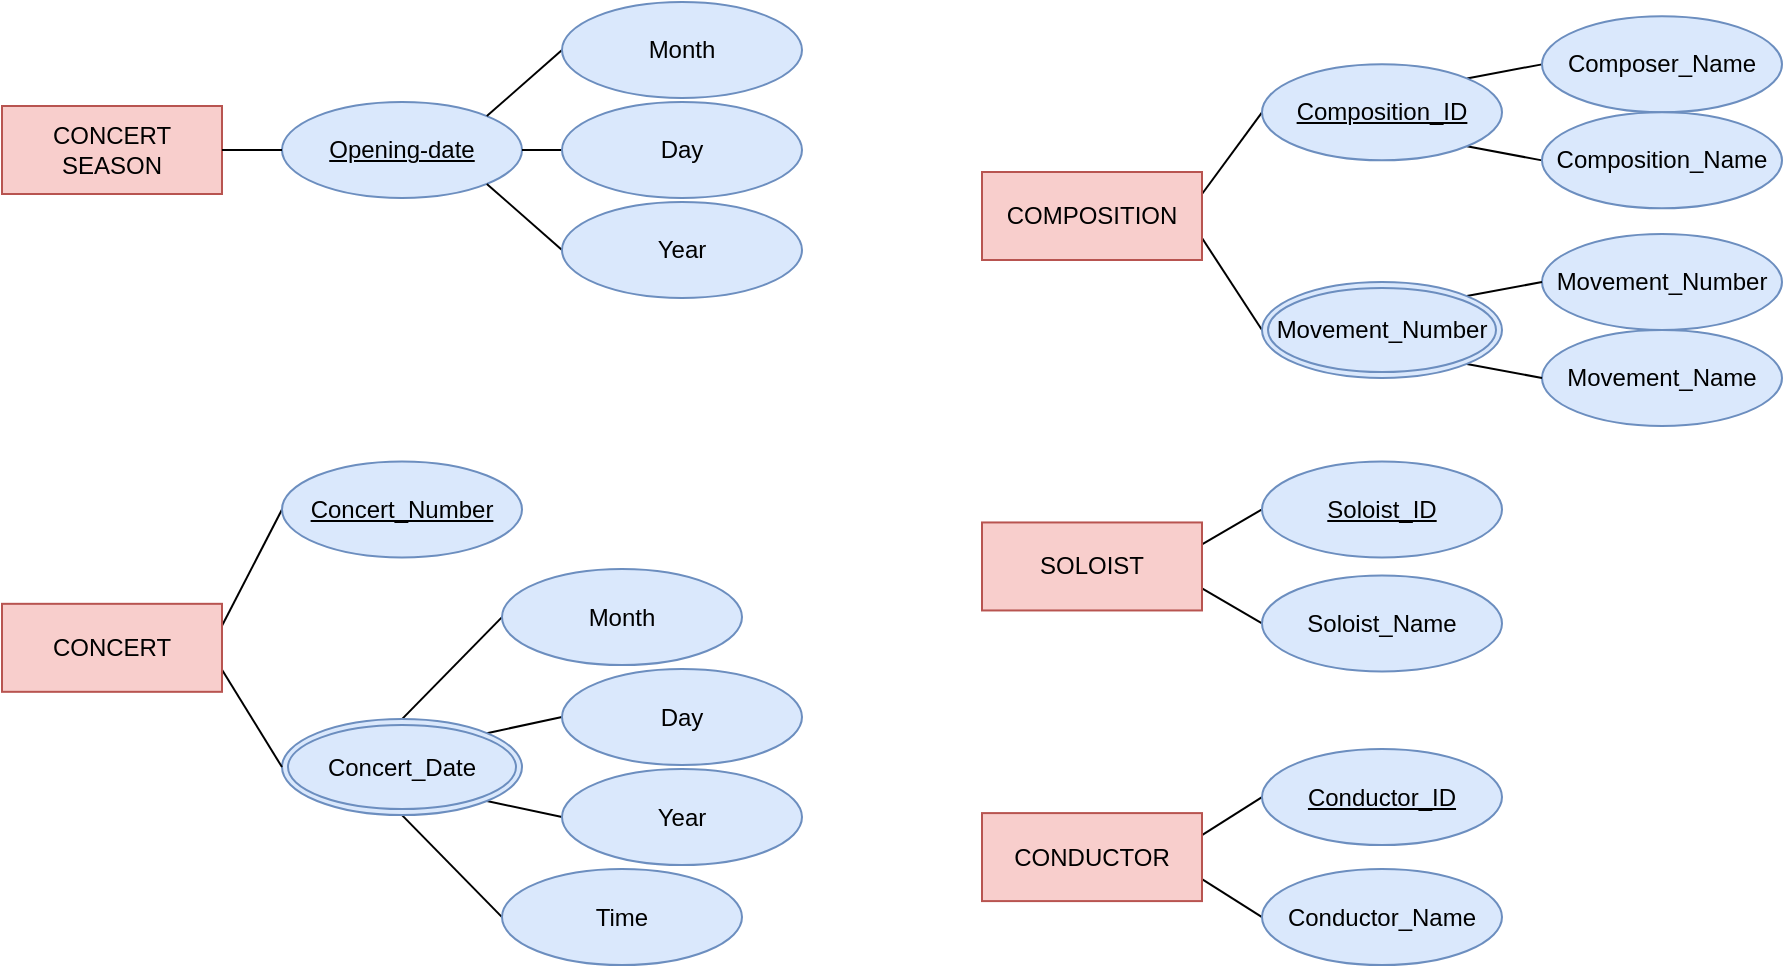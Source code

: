 <mxfile version="20.4.0" type="github" pages="6"><diagram id="RpsQzSNQOiCnJd_axAOH" name="交響樂團資料庫1"><mxGraphModel dx="782" dy="436" grid="1" gridSize="10" guides="1" tooltips="1" connect="1" arrows="1" fold="1" page="1" pageScale="1" pageWidth="1169" pageHeight="827" math="0" shadow="0"><root><mxCell id="0"/><mxCell id="1" parent="0"/><mxCell id="nQKAfLNm-9qSimOXwwPb-1" value="CONCERT SEASON" style="whiteSpace=wrap;html=1;align=center;aspect=fixed;fillColor=#f8cecc;strokeColor=#b85450;" parent="1" vertex="1"><mxGeometry x="139" y="225" width="110" height="44" as="geometry"/></mxCell><mxCell id="nQKAfLNm-9qSimOXwwPb-76" style="edgeStyle=none;rounded=0;orthogonalLoop=1;jettySize=auto;html=1;exitX=1;exitY=0.25;exitDx=0;exitDy=0;entryX=0;entryY=0.5;entryDx=0;entryDy=0;endArrow=none;endFill=0;" parent="1" source="nQKAfLNm-9qSimOXwwPb-3" target="nQKAfLNm-9qSimOXwwPb-33" edge="1"><mxGeometry relative="1" as="geometry"/></mxCell><mxCell id="nQKAfLNm-9qSimOXwwPb-77" style="edgeStyle=none;rounded=0;orthogonalLoop=1;jettySize=auto;html=1;exitX=1;exitY=0.75;exitDx=0;exitDy=0;entryX=0;entryY=0.5;entryDx=0;entryDy=0;endArrow=none;endFill=0;" parent="1" source="nQKAfLNm-9qSimOXwwPb-3" target="nQKAfLNm-9qSimOXwwPb-39" edge="1"><mxGeometry relative="1" as="geometry"/></mxCell><mxCell id="nQKAfLNm-9qSimOXwwPb-3" value="COMPOSITION" style="whiteSpace=wrap;html=1;align=center;aspect=fixed;fillColor=#f8cecc;strokeColor=#b85450;" parent="1" vertex="1"><mxGeometry x="629" y="258" width="110" height="44" as="geometry"/></mxCell><mxCell id="nQKAfLNm-9qSimOXwwPb-83" style="edgeStyle=none;rounded=0;orthogonalLoop=1;jettySize=auto;html=1;exitX=1;exitY=0.25;exitDx=0;exitDy=0;entryX=0;entryY=0.5;entryDx=0;entryDy=0;endArrow=none;endFill=0;" parent="1" source="nQKAfLNm-9qSimOXwwPb-4" target="nQKAfLNm-9qSimOXwwPb-40" edge="1"><mxGeometry relative="1" as="geometry"/></mxCell><mxCell id="nQKAfLNm-9qSimOXwwPb-84" style="edgeStyle=none;rounded=0;orthogonalLoop=1;jettySize=auto;html=1;exitX=1;exitY=0.75;exitDx=0;exitDy=0;entryX=0;entryY=0.5;entryDx=0;entryDy=0;endArrow=none;endFill=0;" parent="1" source="nQKAfLNm-9qSimOXwwPb-4" target="nQKAfLNm-9qSimOXwwPb-41" edge="1"><mxGeometry relative="1" as="geometry"/></mxCell><mxCell id="nQKAfLNm-9qSimOXwwPb-4" value="CONDUCTOR" style="whiteSpace=wrap;html=1;align=center;aspect=fixed;fillColor=#f8cecc;strokeColor=#b85450;" parent="1" vertex="1"><mxGeometry x="629" y="578.55" width="110" height="44" as="geometry"/></mxCell><mxCell id="nQKAfLNm-9qSimOXwwPb-81" style="edgeStyle=none;rounded=0;orthogonalLoop=1;jettySize=auto;html=1;exitX=1;exitY=0.25;exitDx=0;exitDy=0;entryX=0;entryY=0.5;entryDx=0;entryDy=0;endArrow=none;endFill=0;" parent="1" source="nQKAfLNm-9qSimOXwwPb-5" target="nQKAfLNm-9qSimOXwwPb-42" edge="1"><mxGeometry relative="1" as="geometry"/></mxCell><mxCell id="nQKAfLNm-9qSimOXwwPb-82" style="edgeStyle=none;rounded=0;orthogonalLoop=1;jettySize=auto;html=1;exitX=1;exitY=0.75;exitDx=0;exitDy=0;entryX=0;entryY=0.5;entryDx=0;entryDy=0;endArrow=none;endFill=0;" parent="1" source="nQKAfLNm-9qSimOXwwPb-5" target="nQKAfLNm-9qSimOXwwPb-43" edge="1"><mxGeometry relative="1" as="geometry"/></mxCell><mxCell id="nQKAfLNm-9qSimOXwwPb-5" value="SOLOIST" style="whiteSpace=wrap;html=1;align=center;aspect=fixed;fillColor=#f8cecc;strokeColor=#b85450;" parent="1" vertex="1"><mxGeometry x="629" y="433.23" width="110" height="44" as="geometry"/></mxCell><mxCell id="nQKAfLNm-9qSimOXwwPb-10" value="Opening-date" style="ellipse;whiteSpace=wrap;html=1;align=center;fontStyle=4;aspect=fixed;labelBackgroundColor=none;fillColor=#dae8fc;strokeColor=#6c8ebf;shadow=0;sketch=0;" parent="1" vertex="1"><mxGeometry x="279" y="223" width="120" height="48" as="geometry"/></mxCell><mxCell id="nQKAfLNm-9qSimOXwwPb-48" style="edgeStyle=none;rounded=0;orthogonalLoop=1;jettySize=auto;html=1;exitX=0;exitY=0.5;exitDx=0;exitDy=0;entryX=1;entryY=0;entryDx=0;entryDy=0;endArrow=none;endFill=0;" parent="1" source="nQKAfLNm-9qSimOXwwPb-11" target="nQKAfLNm-9qSimOXwwPb-10" edge="1"><mxGeometry relative="1" as="geometry"/></mxCell><mxCell id="nQKAfLNm-9qSimOXwwPb-11" value="Month" style="ellipse;whiteSpace=wrap;html=1;align=center;aspect=fixed;labelBackgroundColor=none;fillColor=#dae8fc;strokeColor=#6c8ebf;shadow=0;sketch=0;" parent="1" vertex="1"><mxGeometry x="419" y="173" width="120" height="48" as="geometry"/></mxCell><mxCell id="nQKAfLNm-9qSimOXwwPb-49" style="edgeStyle=none;rounded=0;orthogonalLoop=1;jettySize=auto;html=1;exitX=0;exitY=0.5;exitDx=0;exitDy=0;endArrow=none;endFill=0;entryX=1;entryY=0.5;entryDx=0;entryDy=0;" parent="1" source="nQKAfLNm-9qSimOXwwPb-12" target="nQKAfLNm-9qSimOXwwPb-10" edge="1"><mxGeometry relative="1" as="geometry"><mxPoint x="409" y="254.945" as="targetPoint"/></mxGeometry></mxCell><mxCell id="nQKAfLNm-9qSimOXwwPb-12" value="Day" style="ellipse;whiteSpace=wrap;html=1;align=center;aspect=fixed;labelBackgroundColor=none;fillColor=#dae8fc;strokeColor=#6c8ebf;shadow=0;sketch=0;" parent="1" vertex="1"><mxGeometry x="419" y="223" width="120" height="48" as="geometry"/></mxCell><mxCell id="nQKAfLNm-9qSimOXwwPb-50" style="edgeStyle=none;rounded=0;orthogonalLoop=1;jettySize=auto;html=1;exitX=0;exitY=0.5;exitDx=0;exitDy=0;entryX=1;entryY=1;entryDx=0;entryDy=0;endArrow=none;endFill=0;" parent="1" source="nQKAfLNm-9qSimOXwwPb-13" target="nQKAfLNm-9qSimOXwwPb-10" edge="1"><mxGeometry relative="1" as="geometry"/></mxCell><mxCell id="nQKAfLNm-9qSimOXwwPb-13" value="Year" style="ellipse;whiteSpace=wrap;html=1;align=center;aspect=fixed;labelBackgroundColor=none;fillColor=#dae8fc;strokeColor=#6c8ebf;shadow=0;sketch=0;" parent="1" vertex="1"><mxGeometry x="419" y="273" width="120" height="48" as="geometry"/></mxCell><mxCell id="nQKAfLNm-9qSimOXwwPb-54" style="edgeStyle=none;rounded=0;orthogonalLoop=1;jettySize=auto;html=1;exitX=0;exitY=0.5;exitDx=0;exitDy=0;entryX=0.5;entryY=0;entryDx=0;entryDy=0;endArrow=none;endFill=0;" parent="1" source="nQKAfLNm-9qSimOXwwPb-22" target="nQKAfLNm-9qSimOXwwPb-32" edge="1"><mxGeometry relative="1" as="geometry"/></mxCell><mxCell id="nQKAfLNm-9qSimOXwwPb-22" value="Month" style="ellipse;whiteSpace=wrap;html=1;align=center;aspect=fixed;labelBackgroundColor=none;fillColor=#dae8fc;strokeColor=#6c8ebf;shadow=0;sketch=0;" parent="1" vertex="1"><mxGeometry x="389" y="456.55" width="120" height="48" as="geometry"/></mxCell><mxCell id="nQKAfLNm-9qSimOXwwPb-55" style="edgeStyle=none;rounded=0;orthogonalLoop=1;jettySize=auto;html=1;exitX=0;exitY=0.5;exitDx=0;exitDy=0;endArrow=none;endFill=0;entryX=1;entryY=0;entryDx=0;entryDy=0;" parent="1" source="nQKAfLNm-9qSimOXwwPb-23" target="nQKAfLNm-9qSimOXwwPb-32" edge="1"><mxGeometry relative="1" as="geometry"><mxPoint x="389" y="501.903" as="targetPoint"/></mxGeometry></mxCell><mxCell id="nQKAfLNm-9qSimOXwwPb-23" value="Day" style="ellipse;whiteSpace=wrap;html=1;align=center;aspect=fixed;labelBackgroundColor=none;fillColor=#dae8fc;strokeColor=#6c8ebf;shadow=0;sketch=0;" parent="1" vertex="1"><mxGeometry x="419" y="506.55" width="120" height="48" as="geometry"/></mxCell><mxCell id="nQKAfLNm-9qSimOXwwPb-56" style="edgeStyle=none;rounded=0;orthogonalLoop=1;jettySize=auto;html=1;exitX=0;exitY=0.5;exitDx=0;exitDy=0;endArrow=none;endFill=0;entryX=1;entryY=1;entryDx=0;entryDy=0;" parent="1" source="nQKAfLNm-9qSimOXwwPb-24" target="nQKAfLNm-9qSimOXwwPb-32" edge="1"><mxGeometry relative="1" as="geometry"><mxPoint x="389" y="501.55" as="targetPoint"/></mxGeometry></mxCell><mxCell id="nQKAfLNm-9qSimOXwwPb-24" value="Year" style="ellipse;whiteSpace=wrap;html=1;align=center;aspect=fixed;labelBackgroundColor=none;fillColor=#dae8fc;strokeColor=#6c8ebf;shadow=0;sketch=0;" parent="1" vertex="1"><mxGeometry x="419" y="556.55" width="120" height="48" as="geometry"/></mxCell><mxCell id="nQKAfLNm-9qSimOXwwPb-58" style="edgeStyle=none;rounded=0;orthogonalLoop=1;jettySize=auto;html=1;exitX=0;exitY=0.5;exitDx=0;exitDy=0;entryX=0.5;entryY=1;entryDx=0;entryDy=0;endArrow=none;endFill=0;" parent="1" source="nQKAfLNm-9qSimOXwwPb-25" target="nQKAfLNm-9qSimOXwwPb-32" edge="1"><mxGeometry relative="1" as="geometry"/></mxCell><mxCell id="nQKAfLNm-9qSimOXwwPb-25" value="Time" style="ellipse;whiteSpace=wrap;html=1;align=center;aspect=fixed;labelBackgroundColor=none;fillColor=#dae8fc;strokeColor=#6c8ebf;shadow=0;sketch=0;" parent="1" vertex="1"><mxGeometry x="389" y="606.55" width="120" height="48" as="geometry"/></mxCell><mxCell id="nQKAfLNm-9qSimOXwwPb-32" value="Concert_Date" style="ellipse;shape=doubleEllipse;margin=3;whiteSpace=wrap;html=1;align=center;aspect=fixed;labelBackgroundColor=none;fillColor=#dae8fc;strokeColor=#6c8ebf;shadow=0;sketch=0;" parent="1" vertex="1"><mxGeometry x="279" y="531.55" width="120" height="48" as="geometry"/></mxCell><mxCell id="nQKAfLNm-9qSimOXwwPb-72" style="edgeStyle=none;rounded=0;orthogonalLoop=1;jettySize=auto;html=1;exitX=1;exitY=0;exitDx=0;exitDy=0;entryX=0;entryY=0.5;entryDx=0;entryDy=0;endArrow=none;endFill=0;" parent="1" source="nQKAfLNm-9qSimOXwwPb-33" target="nQKAfLNm-9qSimOXwwPb-34" edge="1"><mxGeometry relative="1" as="geometry"/></mxCell><mxCell id="nQKAfLNm-9qSimOXwwPb-73" style="edgeStyle=none;rounded=0;orthogonalLoop=1;jettySize=auto;html=1;exitX=1;exitY=1;exitDx=0;exitDy=0;entryX=0;entryY=0.5;entryDx=0;entryDy=0;endArrow=none;endFill=0;" parent="1" source="nQKAfLNm-9qSimOXwwPb-33" target="nQKAfLNm-9qSimOXwwPb-35" edge="1"><mxGeometry relative="1" as="geometry"/></mxCell><mxCell id="nQKAfLNm-9qSimOXwwPb-33" value="Composition_ID" style="ellipse;whiteSpace=wrap;html=1;align=center;fontStyle=4;aspect=fixed;labelBackgroundColor=none;fillColor=#dae8fc;strokeColor=#6c8ebf;shadow=0;sketch=0;" parent="1" vertex="1"><mxGeometry x="769" y="204.18" width="120" height="48" as="geometry"/></mxCell><mxCell id="nQKAfLNm-9qSimOXwwPb-34" value="Composer_Name" style="ellipse;whiteSpace=wrap;html=1;align=center;aspect=fixed;labelBackgroundColor=none;fillColor=#dae8fc;strokeColor=#6c8ebf;shadow=0;sketch=0;" parent="1" vertex="1"><mxGeometry x="909" y="180.18" width="120" height="48" as="geometry"/></mxCell><mxCell id="nQKAfLNm-9qSimOXwwPb-35" value="Composition_Name" style="ellipse;whiteSpace=wrap;html=1;align=center;aspect=fixed;labelBackgroundColor=none;fillColor=#dae8fc;strokeColor=#6c8ebf;shadow=0;sketch=0;" parent="1" vertex="1"><mxGeometry x="909" y="228.18" width="120" height="48" as="geometry"/></mxCell><mxCell id="nQKAfLNm-9qSimOXwwPb-37" value="Movement_Number" style="ellipse;whiteSpace=wrap;html=1;align=center;aspect=fixed;labelBackgroundColor=none;fillColor=#dae8fc;strokeColor=#6c8ebf;shadow=0;sketch=0;" parent="1" vertex="1"><mxGeometry x="909" y="289" width="120" height="48" as="geometry"/></mxCell><mxCell id="nQKAfLNm-9qSimOXwwPb-38" value="Movement_Name" style="ellipse;whiteSpace=wrap;html=1;align=center;aspect=fixed;labelBackgroundColor=none;fillColor=#dae8fc;strokeColor=#6c8ebf;shadow=0;sketch=0;" parent="1" vertex="1"><mxGeometry x="909" y="337" width="120" height="48" as="geometry"/></mxCell><mxCell id="nQKAfLNm-9qSimOXwwPb-74" style="edgeStyle=none;rounded=0;orthogonalLoop=1;jettySize=auto;html=1;exitX=1;exitY=0;exitDx=0;exitDy=0;entryX=0;entryY=0.5;entryDx=0;entryDy=0;endArrow=none;endFill=0;" parent="1" source="nQKAfLNm-9qSimOXwwPb-39" target="nQKAfLNm-9qSimOXwwPb-37" edge="1"><mxGeometry relative="1" as="geometry"/></mxCell><mxCell id="nQKAfLNm-9qSimOXwwPb-75" style="edgeStyle=none;rounded=0;orthogonalLoop=1;jettySize=auto;html=1;exitX=1;exitY=1;exitDx=0;exitDy=0;entryX=0;entryY=0.5;entryDx=0;entryDy=0;endArrow=none;endFill=0;" parent="1" source="nQKAfLNm-9qSimOXwwPb-39" target="nQKAfLNm-9qSimOXwwPb-38" edge="1"><mxGeometry relative="1" as="geometry"/></mxCell><mxCell id="nQKAfLNm-9qSimOXwwPb-39" value="Movement_Number" style="ellipse;shape=doubleEllipse;margin=3;whiteSpace=wrap;html=1;align=center;aspect=fixed;labelBackgroundColor=none;fillColor=#dae8fc;strokeColor=#6c8ebf;shadow=0;sketch=0;" parent="1" vertex="1"><mxGeometry x="769" y="313" width="120" height="48" as="geometry"/></mxCell><mxCell id="nQKAfLNm-9qSimOXwwPb-40" value="Conductor_ID" style="ellipse;whiteSpace=wrap;html=1;align=center;fontStyle=4;aspect=fixed;labelBackgroundColor=none;fillColor=#dae8fc;strokeColor=#6c8ebf;shadow=0;sketch=0;" parent="1" vertex="1"><mxGeometry x="769" y="546.55" width="120" height="48" as="geometry"/></mxCell><mxCell id="nQKAfLNm-9qSimOXwwPb-41" value="Conductor_Name" style="ellipse;whiteSpace=wrap;html=1;align=center;aspect=fixed;labelBackgroundColor=none;fillColor=#dae8fc;strokeColor=#6c8ebf;shadow=0;sketch=0;" parent="1" vertex="1"><mxGeometry x="769" y="606.55" width="120" height="48" as="geometry"/></mxCell><mxCell id="nQKAfLNm-9qSimOXwwPb-42" value="Soloist_ID" style="ellipse;whiteSpace=wrap;html=1;align=center;fontStyle=4;aspect=fixed;labelBackgroundColor=none;fillColor=#dae8fc;strokeColor=#6c8ebf;shadow=0;sketch=0;" parent="1" vertex="1"><mxGeometry x="769" y="402.73" width="120" height="48" as="geometry"/></mxCell><mxCell id="nQKAfLNm-9qSimOXwwPb-43" value="Soloist_Name" style="ellipse;whiteSpace=wrap;html=1;align=center;aspect=fixed;labelBackgroundColor=none;fillColor=#dae8fc;strokeColor=#6c8ebf;shadow=0;sketch=0;" parent="1" vertex="1"><mxGeometry x="769" y="459.73" width="120" height="48" as="geometry"/></mxCell><mxCell id="nQKAfLNm-9qSimOXwwPb-78" style="edgeStyle=none;rounded=0;orthogonalLoop=1;jettySize=auto;html=1;exitX=1;exitY=0.25;exitDx=0;exitDy=0;entryX=0;entryY=0.5;entryDx=0;entryDy=0;endArrow=none;endFill=0;" parent="1" source="nQKAfLNm-9qSimOXwwPb-45" target="IsDizCpufgjFddi-DyBn-18" edge="1"><mxGeometry relative="1" as="geometry"><mxPoint x="279.0" y="426.73" as="targetPoint"/></mxGeometry></mxCell><mxCell id="nQKAfLNm-9qSimOXwwPb-79" style="edgeStyle=none;rounded=0;orthogonalLoop=1;jettySize=auto;html=1;exitX=1;exitY=0.75;exitDx=0;exitDy=0;entryX=0;entryY=0.5;entryDx=0;entryDy=0;endArrow=none;endFill=0;" parent="1" source="nQKAfLNm-9qSimOXwwPb-45" target="nQKAfLNm-9qSimOXwwPb-32" edge="1"><mxGeometry relative="1" as="geometry"/></mxCell><mxCell id="nQKAfLNm-9qSimOXwwPb-45" value="CONCERT" style="whiteSpace=wrap;html=1;align=center;aspect=fixed;fillColor=#f8cecc;strokeColor=#b85450;" parent="1" vertex="1"><mxGeometry x="139" y="473.91" width="110" height="44" as="geometry"/></mxCell><mxCell id="nQKAfLNm-9qSimOXwwPb-47" value="" style="endArrow=none;html=1;rounded=0;exitX=1;exitY=0.5;exitDx=0;exitDy=0;entryX=0;entryY=0.5;entryDx=0;entryDy=0;" parent="1" source="nQKAfLNm-9qSimOXwwPb-1" target="nQKAfLNm-9qSimOXwwPb-10" edge="1"><mxGeometry relative="1" as="geometry"><mxPoint x="299" y="295.18" as="sourcePoint"/><mxPoint x="459" y="295.18" as="targetPoint"/></mxGeometry></mxCell><mxCell id="nQKAfLNm-9qSimOXwwPb-69" style="edgeStyle=none;rounded=0;orthogonalLoop=1;jettySize=auto;html=1;exitX=0.5;exitY=1;exitDx=0;exitDy=0;endArrow=none;endFill=0;" parent="1" edge="1"><mxGeometry relative="1" as="geometry"><mxPoint x="879" y="173.0" as="sourcePoint"/><mxPoint x="879" y="173.0" as="targetPoint"/></mxGeometry></mxCell><mxCell id="IsDizCpufgjFddi-DyBn-18" value="Concert_Number" style="ellipse;whiteSpace=wrap;html=1;align=center;fontStyle=4;aspect=fixed;labelBackgroundColor=none;fillColor=#dae8fc;strokeColor=#6c8ebf;shadow=0;sketch=0;" parent="1" vertex="1"><mxGeometry x="279" y="402.73" width="120" height="48" as="geometry"/></mxCell></root></mxGraphModel></diagram><diagram name="交響樂團資料庫2" id="80MJavvECUdoEhzcibFV"><mxGraphModel dx="1422" dy="793" grid="1" gridSize="10" guides="1" tooltips="1" connect="1" arrows="1" fold="1" page="1" pageScale="1" pageWidth="1169" pageHeight="827" math="0" shadow="0"><root><mxCell id="KXpjOHa-BemeGRaQOl3V-0"/><mxCell id="KXpjOHa-BemeGRaQOl3V-1" parent="KXpjOHa-BemeGRaQOl3V-0"/><mxCell id="KXpjOHa-BemeGRaQOl3V-2" value="CONCERT SEASON" style="whiteSpace=wrap;html=1;align=center;aspect=fixed;fillColor=#f8cecc;strokeColor=#b85450;" parent="KXpjOHa-BemeGRaQOl3V-1" vertex="1"><mxGeometry x="440" y="91" width="110" height="44" as="geometry"/></mxCell><mxCell id="KXpjOHa-BemeGRaQOl3V-3" style="edgeStyle=none;rounded=0;orthogonalLoop=1;jettySize=auto;html=1;exitX=1;exitY=0.25;exitDx=0;exitDy=0;entryX=0;entryY=0.5;entryDx=0;entryDy=0;endArrow=none;endFill=0;" parent="KXpjOHa-BemeGRaQOl3V-1" source="KXpjOHa-BemeGRaQOl3V-5" target="KXpjOHa-BemeGRaQOl3V-30" edge="1"><mxGeometry relative="1" as="geometry"/></mxCell><mxCell id="KXpjOHa-BemeGRaQOl3V-4" style="edgeStyle=none;rounded=0;orthogonalLoop=1;jettySize=auto;html=1;exitX=1;exitY=0.75;exitDx=0;exitDy=0;entryX=0;entryY=0.5;entryDx=0;entryDy=0;endArrow=none;endFill=0;" parent="KXpjOHa-BemeGRaQOl3V-1" source="KXpjOHa-BemeGRaQOl3V-5" target="KXpjOHa-BemeGRaQOl3V-37" edge="1"><mxGeometry relative="1" as="geometry"/></mxCell><mxCell id="KXpjOHa-BemeGRaQOl3V-5" value="COMPOSITION" style="whiteSpace=wrap;html=1;align=center;aspect=fixed;fillColor=#f8cecc;strokeColor=#b85450;" parent="KXpjOHa-BemeGRaQOl3V-1" vertex="1"><mxGeometry x="440" y="504.78" width="110" height="44" as="geometry"/></mxCell><mxCell id="KXpjOHa-BemeGRaQOl3V-6" style="edgeStyle=none;rounded=0;orthogonalLoop=1;jettySize=auto;html=1;exitX=1;exitY=0.25;exitDx=0;exitDy=0;entryX=0;entryY=0.5;entryDx=0;entryDy=0;endArrow=none;endFill=0;" parent="KXpjOHa-BemeGRaQOl3V-1" source="KXpjOHa-BemeGRaQOl3V-8" target="KXpjOHa-BemeGRaQOl3V-38" edge="1"><mxGeometry relative="1" as="geometry"/></mxCell><mxCell id="KXpjOHa-BemeGRaQOl3V-7" style="edgeStyle=none;rounded=0;orthogonalLoop=1;jettySize=auto;html=1;exitX=1;exitY=0.75;exitDx=0;exitDy=0;entryX=0;entryY=0.5;entryDx=0;entryDy=0;endArrow=none;endFill=0;" parent="KXpjOHa-BemeGRaQOl3V-1" source="KXpjOHa-BemeGRaQOl3V-8" target="KXpjOHa-BemeGRaQOl3V-39" edge="1"><mxGeometry relative="1" as="geometry"/></mxCell><mxCell id="KXpjOHa-BemeGRaQOl3V-8" value="CONDUCTOR" style="whiteSpace=wrap;html=1;align=center;aspect=fixed;fillColor=#f8cecc;strokeColor=#b85450;" parent="KXpjOHa-BemeGRaQOl3V-1" vertex="1"><mxGeometry x="440" y="711" width="110" height="44" as="geometry"/></mxCell><mxCell id="KXpjOHa-BemeGRaQOl3V-9" style="edgeStyle=none;rounded=0;orthogonalLoop=1;jettySize=auto;html=1;exitX=1;exitY=0.25;exitDx=0;exitDy=0;entryX=0;entryY=0.5;entryDx=0;entryDy=0;endArrow=none;endFill=0;" parent="KXpjOHa-BemeGRaQOl3V-1" source="KXpjOHa-BemeGRaQOl3V-11" target="KXpjOHa-BemeGRaQOl3V-40" edge="1"><mxGeometry relative="1" as="geometry"/></mxCell><mxCell id="KXpjOHa-BemeGRaQOl3V-10" style="edgeStyle=none;rounded=0;orthogonalLoop=1;jettySize=auto;html=1;exitX=1;exitY=0.75;exitDx=0;exitDy=0;entryX=0;entryY=0.5;entryDx=0;entryDy=0;endArrow=none;endFill=0;" parent="KXpjOHa-BemeGRaQOl3V-1" source="KXpjOHa-BemeGRaQOl3V-11" target="KXpjOHa-BemeGRaQOl3V-41" edge="1"><mxGeometry relative="1" as="geometry"/></mxCell><mxCell id="KXpjOHa-BemeGRaQOl3V-11" value="SOLOIST" style="whiteSpace=wrap;html=1;align=center;aspect=fixed;fillColor=#f8cecc;strokeColor=#b85450;" parent="KXpjOHa-BemeGRaQOl3V-1" vertex="1"><mxGeometry x="768.42" y="296.18" width="110" height="44" as="geometry"/></mxCell><mxCell id="KXpjOHa-BemeGRaQOl3V-12" value="Opening-date" style="ellipse;whiteSpace=wrap;html=1;align=center;fontStyle=4;aspect=fixed;labelBackgroundColor=none;fillColor=#dae8fc;strokeColor=#6c8ebf;shadow=0;sketch=0;" parent="KXpjOHa-BemeGRaQOl3V-1" vertex="1"><mxGeometry x="580" y="89" width="120" height="48" as="geometry"/></mxCell><mxCell id="KXpjOHa-BemeGRaQOl3V-13" style="edgeStyle=none;rounded=0;orthogonalLoop=1;jettySize=auto;html=1;exitX=0;exitY=0.5;exitDx=0;exitDy=0;entryX=1;entryY=0;entryDx=0;entryDy=0;endArrow=none;endFill=0;" parent="KXpjOHa-BemeGRaQOl3V-1" source="KXpjOHa-BemeGRaQOl3V-14" target="KXpjOHa-BemeGRaQOl3V-12" edge="1"><mxGeometry relative="1" as="geometry"/></mxCell><mxCell id="KXpjOHa-BemeGRaQOl3V-14" value="Month" style="ellipse;whiteSpace=wrap;html=1;align=center;aspect=fixed;labelBackgroundColor=none;fillColor=#dae8fc;strokeColor=#6c8ebf;shadow=0;sketch=0;" parent="KXpjOHa-BemeGRaQOl3V-1" vertex="1"><mxGeometry x="720" y="39" width="120" height="48" as="geometry"/></mxCell><mxCell id="KXpjOHa-BemeGRaQOl3V-15" style="edgeStyle=none;rounded=0;orthogonalLoop=1;jettySize=auto;html=1;exitX=0;exitY=0.5;exitDx=0;exitDy=0;endArrow=none;endFill=0;entryX=1;entryY=0.5;entryDx=0;entryDy=0;" parent="KXpjOHa-BemeGRaQOl3V-1" source="KXpjOHa-BemeGRaQOl3V-16" target="KXpjOHa-BemeGRaQOl3V-12" edge="1"><mxGeometry relative="1" as="geometry"><mxPoint x="710" y="120.945" as="targetPoint"/></mxGeometry></mxCell><mxCell id="KXpjOHa-BemeGRaQOl3V-16" value="Day" style="ellipse;whiteSpace=wrap;html=1;align=center;aspect=fixed;labelBackgroundColor=none;fillColor=#dae8fc;strokeColor=#6c8ebf;shadow=0;sketch=0;" parent="KXpjOHa-BemeGRaQOl3V-1" vertex="1"><mxGeometry x="720" y="89" width="120" height="48" as="geometry"/></mxCell><mxCell id="KXpjOHa-BemeGRaQOl3V-17" style="edgeStyle=none;rounded=0;orthogonalLoop=1;jettySize=auto;html=1;exitX=0;exitY=0.5;exitDx=0;exitDy=0;entryX=1;entryY=1;entryDx=0;entryDy=0;endArrow=none;endFill=0;" parent="KXpjOHa-BemeGRaQOl3V-1" source="KXpjOHa-BemeGRaQOl3V-18" target="KXpjOHa-BemeGRaQOl3V-12" edge="1"><mxGeometry relative="1" as="geometry"/></mxCell><mxCell id="KXpjOHa-BemeGRaQOl3V-18" value="Year" style="ellipse;whiteSpace=wrap;html=1;align=center;aspect=fixed;labelBackgroundColor=none;fillColor=#dae8fc;strokeColor=#6c8ebf;shadow=0;sketch=0;" parent="KXpjOHa-BemeGRaQOl3V-1" vertex="1"><mxGeometry x="720" y="139" width="120" height="48" as="geometry"/></mxCell><mxCell id="KXpjOHa-BemeGRaQOl3V-28" style="edgeStyle=none;rounded=0;orthogonalLoop=1;jettySize=auto;html=1;exitX=1;exitY=0;exitDx=0;exitDy=0;entryX=0;entryY=0.5;entryDx=0;entryDy=0;endArrow=none;endFill=0;" parent="KXpjOHa-BemeGRaQOl3V-1" source="KXpjOHa-BemeGRaQOl3V-30" target="KXpjOHa-BemeGRaQOl3V-31" edge="1"><mxGeometry relative="1" as="geometry"/></mxCell><mxCell id="KXpjOHa-BemeGRaQOl3V-29" style="edgeStyle=none;rounded=0;orthogonalLoop=1;jettySize=auto;html=1;exitX=1;exitY=1;exitDx=0;exitDy=0;entryX=0;entryY=0.5;entryDx=0;entryDy=0;endArrow=none;endFill=0;" parent="KXpjOHa-BemeGRaQOl3V-1" source="KXpjOHa-BemeGRaQOl3V-30" target="KXpjOHa-BemeGRaQOl3V-32" edge="1"><mxGeometry relative="1" as="geometry"/></mxCell><mxCell id="KXpjOHa-BemeGRaQOl3V-30" value="Composition_ID" style="ellipse;whiteSpace=wrap;html=1;align=center;fontStyle=4;aspect=fixed;labelBackgroundColor=none;fillColor=#dae8fc;strokeColor=#6c8ebf;shadow=0;sketch=0;" parent="KXpjOHa-BemeGRaQOl3V-1" vertex="1"><mxGeometry x="593" y="454.18" width="120" height="48" as="geometry"/></mxCell><mxCell id="KXpjOHa-BemeGRaQOl3V-31" value="Composer_Name" style="ellipse;whiteSpace=wrap;html=1;align=center;aspect=fixed;labelBackgroundColor=none;fillColor=#dae8fc;strokeColor=#6c8ebf;shadow=0;sketch=0;" parent="KXpjOHa-BemeGRaQOl3V-1" vertex="1"><mxGeometry x="733" y="430.18" width="120" height="48" as="geometry"/></mxCell><mxCell id="KXpjOHa-BemeGRaQOl3V-32" value="Composition_Name" style="ellipse;whiteSpace=wrap;html=1;align=center;aspect=fixed;labelBackgroundColor=none;fillColor=#dae8fc;strokeColor=#6c8ebf;shadow=0;sketch=0;" parent="KXpjOHa-BemeGRaQOl3V-1" vertex="1"><mxGeometry x="733" y="478.18" width="120" height="48" as="geometry"/></mxCell><mxCell id="KXpjOHa-BemeGRaQOl3V-33" value="Movement_Number" style="ellipse;whiteSpace=wrap;html=1;align=center;aspect=fixed;labelBackgroundColor=none;fillColor=#dae8fc;strokeColor=#6c8ebf;shadow=0;sketch=0;" parent="KXpjOHa-BemeGRaQOl3V-1" vertex="1"><mxGeometry x="733" y="539.0" width="120" height="48" as="geometry"/></mxCell><mxCell id="KXpjOHa-BemeGRaQOl3V-34" value="Movement_Name" style="ellipse;whiteSpace=wrap;html=1;align=center;aspect=fixed;labelBackgroundColor=none;fillColor=#dae8fc;strokeColor=#6c8ebf;shadow=0;sketch=0;" parent="KXpjOHa-BemeGRaQOl3V-1" vertex="1"><mxGeometry x="733" y="587.0" width="120" height="48" as="geometry"/></mxCell><mxCell id="KXpjOHa-BemeGRaQOl3V-35" style="edgeStyle=none;rounded=0;orthogonalLoop=1;jettySize=auto;html=1;exitX=1;exitY=0;exitDx=0;exitDy=0;entryX=0;entryY=0.5;entryDx=0;entryDy=0;endArrow=none;endFill=0;" parent="KXpjOHa-BemeGRaQOl3V-1" source="KXpjOHa-BemeGRaQOl3V-37" target="KXpjOHa-BemeGRaQOl3V-33" edge="1"><mxGeometry relative="1" as="geometry"/></mxCell><mxCell id="KXpjOHa-BemeGRaQOl3V-36" style="edgeStyle=none;rounded=0;orthogonalLoop=1;jettySize=auto;html=1;exitX=1;exitY=1;exitDx=0;exitDy=0;entryX=0;entryY=0.5;entryDx=0;entryDy=0;endArrow=none;endFill=0;" parent="KXpjOHa-BemeGRaQOl3V-1" source="KXpjOHa-BemeGRaQOl3V-37" target="KXpjOHa-BemeGRaQOl3V-34" edge="1"><mxGeometry relative="1" as="geometry"/></mxCell><mxCell id="KXpjOHa-BemeGRaQOl3V-37" value="Movement_Number" style="ellipse;shape=doubleEllipse;margin=3;whiteSpace=wrap;html=1;align=center;aspect=fixed;labelBackgroundColor=none;fillColor=#dae8fc;strokeColor=#6c8ebf;shadow=0;sketch=0;" parent="KXpjOHa-BemeGRaQOl3V-1" vertex="1"><mxGeometry x="593" y="563.0" width="120" height="48" as="geometry"/></mxCell><mxCell id="KXpjOHa-BemeGRaQOl3V-38" value="Conductor_ID" style="ellipse;whiteSpace=wrap;html=1;align=center;fontStyle=4;aspect=fixed;labelBackgroundColor=none;fillColor=#dae8fc;strokeColor=#6c8ebf;shadow=0;sketch=0;" parent="KXpjOHa-BemeGRaQOl3V-1" vertex="1"><mxGeometry x="580" y="679" width="120" height="48" as="geometry"/></mxCell><mxCell id="KXpjOHa-BemeGRaQOl3V-39" value="Conductor_Name" style="ellipse;whiteSpace=wrap;html=1;align=center;aspect=fixed;labelBackgroundColor=none;fillColor=#dae8fc;strokeColor=#6c8ebf;shadow=0;sketch=0;" parent="KXpjOHa-BemeGRaQOl3V-1" vertex="1"><mxGeometry x="580" y="739" width="120" height="48" as="geometry"/></mxCell><mxCell id="KXpjOHa-BemeGRaQOl3V-40" value="Soloist_ID" style="ellipse;whiteSpace=wrap;html=1;align=center;fontStyle=4;aspect=fixed;labelBackgroundColor=none;fillColor=#dae8fc;strokeColor=#6c8ebf;shadow=0;sketch=0;" parent="KXpjOHa-BemeGRaQOl3V-1" vertex="1"><mxGeometry x="908.42" y="265.68" width="120" height="48" as="geometry"/></mxCell><mxCell id="KXpjOHa-BemeGRaQOl3V-41" value="Soloist_Name" style="ellipse;whiteSpace=wrap;html=1;align=center;aspect=fixed;labelBackgroundColor=none;fillColor=#dae8fc;strokeColor=#6c8ebf;shadow=0;sketch=0;" parent="KXpjOHa-BemeGRaQOl3V-1" vertex="1"><mxGeometry x="908.42" y="322.68" width="120" height="48" as="geometry"/></mxCell><mxCell id="KXpjOHa-BemeGRaQOl3V-46" value="" style="endArrow=none;html=1;rounded=0;exitX=1;exitY=0.5;exitDx=0;exitDy=0;entryX=0;entryY=0.5;entryDx=0;entryDy=0;" parent="KXpjOHa-BemeGRaQOl3V-1" source="KXpjOHa-BemeGRaQOl3V-2" target="KXpjOHa-BemeGRaQOl3V-12" edge="1"><mxGeometry relative="1" as="geometry"><mxPoint x="600" y="161.18" as="sourcePoint"/><mxPoint x="760" y="161.18" as="targetPoint"/></mxGeometry></mxCell><mxCell id="KXpjOHa-BemeGRaQOl3V-47" style="edgeStyle=none;rounded=0;orthogonalLoop=1;jettySize=auto;html=1;exitX=0.5;exitY=1;exitDx=0;exitDy=0;endArrow=none;endFill=0;" parent="KXpjOHa-BemeGRaQOl3V-1" edge="1"><mxGeometry relative="1" as="geometry"><mxPoint x="703" y="423" as="sourcePoint"/><mxPoint x="703" y="423" as="targetPoint"/></mxGeometry></mxCell><mxCell id="XkHcvYl84jMDgLcXjDv_-3" value="演出" style="shape=rhombus;perimeter=rhombusPerimeter;whiteSpace=wrap;html=1;align=center;shadow=0;labelBackgroundColor=none;sketch=0;aspect=fixed;fontSize=20;fillColor=#d5e8d4;strokeColor=#82b366;" parent="KXpjOHa-BemeGRaQOl3V-1" vertex="1"><mxGeometry x="437.5" y="599" width="115" height="57.5" as="geometry"/></mxCell><mxCell id="1yVPJW_fKEHgKvR1J09k-32" style="edgeStyle=none;rounded=0;orthogonalLoop=1;jettySize=auto;html=1;exitX=1;exitY=0.5;exitDx=0;exitDy=0;fontSize=20;endArrow=none;endFill=0;entryX=0.368;entryY=0.016;entryDx=0;entryDy=0;entryPerimeter=0;" parent="KXpjOHa-BemeGRaQOl3V-1" source="1yVPJW_fKEHgKvR1J09k-1" target="1yVPJW_fKEHgKvR1J09k-8" edge="1"><mxGeometry relative="1" as="geometry"/></mxCell><mxCell id="1yVPJW_fKEHgKvR1J09k-1" value="Month" style="ellipse;whiteSpace=wrap;html=1;align=center;aspect=fixed;labelBackgroundColor=none;fillColor=#dae8fc;strokeColor=#6c8ebf;shadow=0;sketch=0;direction=east;flipH=0;flipV=0;" parent="KXpjOHa-BemeGRaQOl3V-1" vertex="1"><mxGeometry x="180" y="277" width="120" height="48" as="geometry"/></mxCell><mxCell id="1yVPJW_fKEHgKvR1J09k-33" style="edgeStyle=none;rounded=0;orthogonalLoop=1;jettySize=auto;html=1;exitX=1;exitY=0.5;exitDx=0;exitDy=0;entryX=0;entryY=0;entryDx=0;entryDy=0;fontSize=20;endArrow=none;endFill=0;" parent="KXpjOHa-BemeGRaQOl3V-1" source="1yVPJW_fKEHgKvR1J09k-3" target="1yVPJW_fKEHgKvR1J09k-8" edge="1"><mxGeometry relative="1" as="geometry"/></mxCell><mxCell id="1yVPJW_fKEHgKvR1J09k-3" value="Day" style="ellipse;whiteSpace=wrap;html=1;align=center;aspect=fixed;labelBackgroundColor=none;fillColor=#dae8fc;strokeColor=#6c8ebf;shadow=0;sketch=0;direction=east;flipH=0;flipV=0;" parent="KXpjOHa-BemeGRaQOl3V-1" vertex="1"><mxGeometry x="140" y="326.91" width="120" height="48" as="geometry"/></mxCell><mxCell id="1yVPJW_fKEHgKvR1J09k-34" style="edgeStyle=none;rounded=0;orthogonalLoop=1;jettySize=auto;html=1;exitX=1;exitY=0.5;exitDx=0;exitDy=0;entryX=0;entryY=1;entryDx=0;entryDy=0;fontSize=20;endArrow=none;endFill=0;" parent="KXpjOHa-BemeGRaQOl3V-1" source="1yVPJW_fKEHgKvR1J09k-5" target="1yVPJW_fKEHgKvR1J09k-8" edge="1"><mxGeometry relative="1" as="geometry"/></mxCell><mxCell id="1yVPJW_fKEHgKvR1J09k-5" value="Year" style="ellipse;whiteSpace=wrap;html=1;align=center;aspect=fixed;labelBackgroundColor=none;fillColor=#dae8fc;strokeColor=#6c8ebf;shadow=0;sketch=0;direction=east;flipH=0;flipV=0;" parent="KXpjOHa-BemeGRaQOl3V-1" vertex="1"><mxGeometry x="140" y="376.91" width="120" height="48" as="geometry"/></mxCell><mxCell id="1yVPJW_fKEHgKvR1J09k-35" style="edgeStyle=none;rounded=0;orthogonalLoop=1;jettySize=auto;html=1;exitX=1;exitY=0.5;exitDx=0;exitDy=0;entryX=0.5;entryY=1;entryDx=0;entryDy=0;fontSize=20;endArrow=none;endFill=0;" parent="KXpjOHa-BemeGRaQOl3V-1" source="1yVPJW_fKEHgKvR1J09k-7" target="1yVPJW_fKEHgKvR1J09k-8" edge="1"><mxGeometry relative="1" as="geometry"/></mxCell><mxCell id="1yVPJW_fKEHgKvR1J09k-7" value="Time" style="ellipse;whiteSpace=wrap;html=1;align=center;aspect=fixed;labelBackgroundColor=none;fillColor=#dae8fc;strokeColor=#6c8ebf;shadow=0;sketch=0;direction=east;flipH=0;flipV=0;" parent="KXpjOHa-BemeGRaQOl3V-1" vertex="1"><mxGeometry x="180" y="426.91" width="120" height="48" as="geometry"/></mxCell><mxCell id="1yVPJW_fKEHgKvR1J09k-31" style="edgeStyle=none;rounded=0;orthogonalLoop=1;jettySize=auto;html=1;exitX=1;exitY=0.5;exitDx=0;exitDy=0;entryX=0;entryY=0.75;entryDx=0;entryDy=0;fontSize=20;endArrow=none;endFill=0;" parent="KXpjOHa-BemeGRaQOl3V-1" source="1yVPJW_fKEHgKvR1J09k-8" target="1yVPJW_fKEHgKvR1J09k-11" edge="1"><mxGeometry relative="1" as="geometry"/></mxCell><mxCell id="1yVPJW_fKEHgKvR1J09k-8" value="Concert_Date" style="ellipse;shape=doubleEllipse;margin=3;whiteSpace=wrap;html=1;align=center;aspect=fixed;labelBackgroundColor=none;fillColor=#dae8fc;strokeColor=#6c8ebf;shadow=0;sketch=0;direction=east;flipH=0;flipV=0;" parent="KXpjOHa-BemeGRaQOl3V-1" vertex="1"><mxGeometry x="290" y="346.18" width="120" height="48" as="geometry"/></mxCell><mxCell id="1yVPJW_fKEHgKvR1J09k-11" value="CONCERT" style="whiteSpace=wrap;html=1;align=center;aspect=fixed;fillColor=#f8cecc;strokeColor=#b85450;flipH=0;flipV=0;" parent="KXpjOHa-BemeGRaQOl3V-1" vertex="1"><mxGeometry x="440" y="296.18" width="110" height="44" as="geometry"/></mxCell><mxCell id="1yVPJW_fKEHgKvR1J09k-30" style="edgeStyle=none;rounded=0;orthogonalLoop=1;jettySize=auto;html=1;exitX=1;exitY=0.5;exitDx=0;exitDy=0;entryX=0;entryY=0.25;entryDx=0;entryDy=0;fontSize=20;endArrow=none;endFill=0;" parent="KXpjOHa-BemeGRaQOl3V-1" source="1yVPJW_fKEHgKvR1J09k-12" target="1yVPJW_fKEHgKvR1J09k-11" edge="1"><mxGeometry relative="1" as="geometry"/></mxCell><mxCell id="1yVPJW_fKEHgKvR1J09k-12" value="Concert_Number" style="ellipse;whiteSpace=wrap;html=1;align=center;fontStyle=4;aspect=fixed;labelBackgroundColor=none;fillColor=#dae8fc;strokeColor=#6c8ebf;shadow=0;sketch=0;direction=east;flipH=0;flipV=0;" parent="KXpjOHa-BemeGRaQOl3V-1" vertex="1"><mxGeometry x="290" y="229.0" width="120" height="48" as="geometry"/></mxCell><mxCell id="1yVPJW_fKEHgKvR1J09k-13" value="安排" style="shape=rhombus;perimeter=rhombusPerimeter;whiteSpace=wrap;html=1;align=center;shadow=0;labelBackgroundColor=none;sketch=0;aspect=fixed;fontSize=20;fillColor=#d5e8d4;strokeColor=#82b366;" parent="KXpjOHa-BemeGRaQOl3V-1" vertex="1"><mxGeometry x="437.5" y="187" width="115" height="57.5" as="geometry"/></mxCell><mxCell id="1yVPJW_fKEHgKvR1J09k-14" value="演出" style="shape=rhombus;perimeter=rhombusPerimeter;whiteSpace=wrap;html=1;align=center;shadow=0;labelBackgroundColor=none;sketch=0;aspect=fixed;fontSize=20;fillColor=#d5e8d4;strokeColor=#82b366;" parent="KXpjOHa-BemeGRaQOl3V-1" vertex="1"><mxGeometry x="437.5" y="394.18" width="115" height="57.5" as="geometry"/></mxCell><mxCell id="1yVPJW_fKEHgKvR1J09k-15" value="指揮" style="shape=rhombus;perimeter=rhombusPerimeter;whiteSpace=wrap;html=1;align=center;shadow=0;labelBackgroundColor=none;sketch=0;aspect=fixed;fontSize=20;fillColor=#d5e8d4;strokeColor=#82b366;" parent="KXpjOHa-BemeGRaQOl3V-1" vertex="1"><mxGeometry x="605" y="288.68" width="115" height="57.5" as="geometry"/></mxCell><mxCell id="1yVPJW_fKEHgKvR1J09k-16" value="" style="endArrow=none;html=1;rounded=0;fontSize=20;exitX=0.5;exitY=1;exitDx=0;exitDy=0;entryX=0.5;entryY=0;entryDx=0;entryDy=0;" parent="KXpjOHa-BemeGRaQOl3V-1" source="1yVPJW_fKEHgKvR1J09k-13" target="1yVPJW_fKEHgKvR1J09k-11" edge="1"><mxGeometry relative="1" as="geometry"><mxPoint x="830" y="209" as="sourcePoint"/><mxPoint x="990" y="209" as="targetPoint"/></mxGeometry></mxCell><mxCell id="1yVPJW_fKEHgKvR1J09k-17" value="N" style="resizable=0;html=1;align=right;verticalAlign=bottom;shadow=0;labelBackgroundColor=none;sketch=0;fontSize=20;" parent="1yVPJW_fKEHgKvR1J09k-16" connectable="0" vertex="1"><mxGeometry x="1" relative="1" as="geometry"><mxPoint x="19" y="1" as="offset"/></mxGeometry></mxCell><mxCell id="1yVPJW_fKEHgKvR1J09k-18" value="" style="endArrow=none;html=1;rounded=0;fontSize=20;exitX=0.5;exitY=0;exitDx=0;exitDy=0;entryX=0.5;entryY=1;entryDx=0;entryDy=0;" parent="KXpjOHa-BemeGRaQOl3V-1" source="1yVPJW_fKEHgKvR1J09k-13" target="KXpjOHa-BemeGRaQOl3V-2" edge="1"><mxGeometry relative="1" as="geometry"><mxPoint x="830" y="209" as="sourcePoint"/><mxPoint x="990" y="209" as="targetPoint"/></mxGeometry></mxCell><mxCell id="1yVPJW_fKEHgKvR1J09k-19" value="1" style="resizable=0;html=1;align=right;verticalAlign=bottom;shadow=0;labelBackgroundColor=none;sketch=0;fontSize=20;" parent="1yVPJW_fKEHgKvR1J09k-18" connectable="0" vertex="1"><mxGeometry x="1" relative="1" as="geometry"><mxPoint x="14" y="26" as="offset"/></mxGeometry></mxCell><mxCell id="1yVPJW_fKEHgKvR1J09k-22" value="" style="endArrow=none;html=1;rounded=0;fontSize=20;exitX=0.5;exitY=0;exitDx=0;exitDy=0;entryX=0.5;entryY=1;entryDx=0;entryDy=0;" parent="KXpjOHa-BemeGRaQOl3V-1" source="1yVPJW_fKEHgKvR1J09k-14" target="1yVPJW_fKEHgKvR1J09k-11" edge="1"><mxGeometry relative="1" as="geometry"><mxPoint x="640" y="509" as="sourcePoint"/><mxPoint x="800" y="509" as="targetPoint"/></mxGeometry></mxCell><mxCell id="1yVPJW_fKEHgKvR1J09k-23" value="N" style="resizable=0;html=1;align=right;verticalAlign=bottom;shadow=0;labelBackgroundColor=none;sketch=0;fontSize=20;" parent="1yVPJW_fKEHgKvR1J09k-22" connectable="0" vertex="1"><mxGeometry x="1" relative="1" as="geometry"><mxPoint x="19" y="26" as="offset"/></mxGeometry></mxCell><mxCell id="1yVPJW_fKEHgKvR1J09k-24" value="" style="endArrow=none;html=1;rounded=0;fontSize=20;exitX=0.5;exitY=1;exitDx=0;exitDy=0;entryX=0.5;entryY=0;entryDx=0;entryDy=0;" parent="KXpjOHa-BemeGRaQOl3V-1" source="1yVPJW_fKEHgKvR1J09k-14" target="KXpjOHa-BemeGRaQOl3V-5" edge="1"><mxGeometry relative="1" as="geometry"><mxPoint x="507.5" y="454.05" as="sourcePoint"/><mxPoint x="505" y="349.23" as="targetPoint"/></mxGeometry></mxCell><mxCell id="1yVPJW_fKEHgKvR1J09k-25" value="M" style="resizable=0;html=1;align=right;verticalAlign=bottom;shadow=0;labelBackgroundColor=none;sketch=0;fontSize=20;" parent="1yVPJW_fKEHgKvR1J09k-24" connectable="0" vertex="1"><mxGeometry x="1" relative="1" as="geometry"><mxPoint x="21" as="offset"/></mxGeometry></mxCell><mxCell id="1yVPJW_fKEHgKvR1J09k-36" value="" style="endArrow=none;html=1;rounded=0;fontSize=20;exitX=1;exitY=0.5;exitDx=0;exitDy=0;entryX=0;entryY=0.5;entryDx=0;entryDy=0;" parent="KXpjOHa-BemeGRaQOl3V-1" source="1yVPJW_fKEHgKvR1J09k-15" target="KXpjOHa-BemeGRaQOl3V-11" edge="1"><mxGeometry relative="1" as="geometry"><mxPoint x="820" y="339" as="sourcePoint"/><mxPoint x="980" y="339" as="targetPoint"/></mxGeometry></mxCell><mxCell id="1yVPJW_fKEHgKvR1J09k-37" value="1" style="resizable=0;html=1;align=right;verticalAlign=bottom;shadow=0;labelBackgroundColor=none;sketch=0;fontSize=20;" parent="1yVPJW_fKEHgKvR1J09k-36" connectable="0" vertex="1"><mxGeometry x="1" relative="1" as="geometry"><mxPoint x="-2" y="2" as="offset"/></mxGeometry></mxCell><mxCell id="1yVPJW_fKEHgKvR1J09k-38" value="" style="endArrow=none;html=1;rounded=0;fontSize=20;entryX=1;entryY=0.5;entryDx=0;entryDy=0;exitX=0;exitY=0.5;exitDx=0;exitDy=0;" parent="KXpjOHa-BemeGRaQOl3V-1" source="1yVPJW_fKEHgKvR1J09k-15" target="1yVPJW_fKEHgKvR1J09k-11" edge="1"><mxGeometry relative="1" as="geometry"><mxPoint x="820" y="339" as="sourcePoint"/><mxPoint x="980" y="339" as="targetPoint"/></mxGeometry></mxCell><mxCell id="1yVPJW_fKEHgKvR1J09k-39" value="N" style="resizable=0;html=1;align=right;verticalAlign=bottom;shadow=0;labelBackgroundColor=none;sketch=0;fontSize=20;" parent="1yVPJW_fKEHgKvR1J09k-38" connectable="0" vertex="1"><mxGeometry x="1" relative="1" as="geometry"><mxPoint x="19" y="1" as="offset"/></mxGeometry></mxCell><mxCell id="1yVPJW_fKEHgKvR1J09k-40" value="" style="endArrow=none;html=1;rounded=0;fontSize=20;exitX=0.5;exitY=0;exitDx=0;exitDy=0;entryX=0.5;entryY=1;entryDx=0;entryDy=0;" parent="KXpjOHa-BemeGRaQOl3V-1" source="XkHcvYl84jMDgLcXjDv_-3" target="KXpjOHa-BemeGRaQOl3V-5" edge="1"><mxGeometry relative="1" as="geometry"><mxPoint x="507.5" y="454.05" as="sourcePoint"/><mxPoint x="530" y="684.05" as="targetPoint"/></mxGeometry></mxCell><mxCell id="1yVPJW_fKEHgKvR1J09k-41" value="N" style="resizable=0;html=1;align=right;verticalAlign=bottom;shadow=0;labelBackgroundColor=none;sketch=0;fontSize=20;" parent="1yVPJW_fKEHgKvR1J09k-40" connectable="0" vertex="1"><mxGeometry x="1" relative="1" as="geometry"><mxPoint x="19" y="25" as="offset"/></mxGeometry></mxCell><mxCell id="1yVPJW_fKEHgKvR1J09k-42" value="" style="endArrow=none;html=1;rounded=0;fontSize=20;entryX=0.5;entryY=0;entryDx=0;entryDy=0;exitX=0.5;exitY=1;exitDx=0;exitDy=0;" parent="KXpjOHa-BemeGRaQOl3V-1" source="XkHcvYl84jMDgLcXjDv_-3" target="KXpjOHa-BemeGRaQOl3V-8" edge="1"><mxGeometry relative="1" as="geometry"><mxPoint x="497.5" y="791.55" as="sourcePoint"/><mxPoint x="510" y="612.6" as="targetPoint"/></mxGeometry></mxCell><mxCell id="1yVPJW_fKEHgKvR1J09k-43" value="M" style="resizable=0;html=1;align=right;verticalAlign=bottom;shadow=0;labelBackgroundColor=none;sketch=0;fontSize=20;" parent="1yVPJW_fKEHgKvR1J09k-42" connectable="0" vertex="1"><mxGeometry x="1" relative="1" as="geometry"><mxPoint x="22" y="2" as="offset"/></mxGeometry></mxCell><mxCell id="1yVPJW_fKEHgKvR1J09k-46" style="edgeStyle=none;rounded=0;orthogonalLoop=1;jettySize=auto;html=1;exitX=1;exitY=0.5;exitDx=0;exitDy=0;entryX=0;entryY=0.5;entryDx=0;entryDy=0;fontSize=20;endArrow=none;endFill=0;" parent="KXpjOHa-BemeGRaQOl3V-1" source="1yVPJW_fKEHgKvR1J09k-45" target="XkHcvYl84jMDgLcXjDv_-3" edge="1"><mxGeometry relative="1" as="geometry"/></mxCell><mxCell id="1yVPJW_fKEHgKvR1J09k-45" value="Date_Last_Performed" style="ellipse;whiteSpace=wrap;html=1;align=center;aspect=fixed;labelBackgroundColor=none;fillColor=#dae8fc;strokeColor=#6c8ebf;shadow=0;sketch=0;" parent="KXpjOHa-BemeGRaQOl3V-1" vertex="1"><mxGeometry x="290" y="603.75" width="120" height="48" as="geometry"/></mxCell></root></mxGraphModel></diagram><diagram name="交響樂團資料庫3" id="mg0bREmbFIyZUwu1fLii"><mxGraphModel dx="1117" dy="623" grid="1" gridSize="10" guides="1" tooltips="1" connect="1" arrows="1" fold="1" page="1" pageScale="1" pageWidth="1169" pageHeight="827" math="0" shadow="0"><root><mxCell id="6FlxcnRY4AZeSKIsm-UC-0"/><mxCell id="6FlxcnRY4AZeSKIsm-UC-1" parent="6FlxcnRY4AZeSKIsm-UC-0"/><mxCell id="6FlxcnRY4AZeSKIsm-UC-2" value="CONCERT SEASON" style="whiteSpace=wrap;html=1;align=center;aspect=fixed;fillColor=#f8cecc;strokeColor=#b85450;" parent="6FlxcnRY4AZeSKIsm-UC-1" vertex="1"><mxGeometry x="440" y="91" width="110" height="44" as="geometry"/></mxCell><mxCell id="6FlxcnRY4AZeSKIsm-UC-3" style="edgeStyle=none;rounded=0;orthogonalLoop=1;jettySize=auto;html=1;exitX=1;exitY=0.25;exitDx=0;exitDy=0;entryX=0;entryY=0.5;entryDx=0;entryDy=0;endArrow=none;endFill=0;" parent="6FlxcnRY4AZeSKIsm-UC-1" source="6FlxcnRY4AZeSKIsm-UC-5" target="6FlxcnRY4AZeSKIsm-UC-21" edge="1"><mxGeometry relative="1" as="geometry"/></mxCell><mxCell id="6FlxcnRY4AZeSKIsm-UC-4" style="edgeStyle=none;rounded=0;orthogonalLoop=1;jettySize=auto;html=1;exitX=1;exitY=0.75;exitDx=0;exitDy=0;entryX=0;entryY=0.5;entryDx=0;entryDy=0;endArrow=none;endFill=0;" parent="6FlxcnRY4AZeSKIsm-UC-1" source="6FlxcnRY4AZeSKIsm-UC-5" target="6FlxcnRY4AZeSKIsm-UC-28" edge="1"><mxGeometry relative="1" as="geometry"/></mxCell><mxCell id="6FlxcnRY4AZeSKIsm-UC-5" value="COMPOSITION" style="whiteSpace=wrap;html=1;align=center;aspect=fixed;fillColor=#f8cecc;strokeColor=#b85450;" parent="6FlxcnRY4AZeSKIsm-UC-1" vertex="1"><mxGeometry x="440" y="504.78" width="110" height="44" as="geometry"/></mxCell><mxCell id="6FlxcnRY4AZeSKIsm-UC-6" style="edgeStyle=none;rounded=0;orthogonalLoop=1;jettySize=auto;html=1;exitX=1;exitY=0.25;exitDx=0;exitDy=0;entryX=0;entryY=0.5;entryDx=0;entryDy=0;endArrow=none;endFill=0;" parent="6FlxcnRY4AZeSKIsm-UC-1" source="6FlxcnRY4AZeSKIsm-UC-8" target="6FlxcnRY4AZeSKIsm-UC-29" edge="1"><mxGeometry relative="1" as="geometry"/></mxCell><mxCell id="6FlxcnRY4AZeSKIsm-UC-7" style="edgeStyle=none;rounded=0;orthogonalLoop=1;jettySize=auto;html=1;exitX=1;exitY=0.75;exitDx=0;exitDy=0;entryX=0;entryY=0.5;entryDx=0;entryDy=0;endArrow=none;endFill=0;" parent="6FlxcnRY4AZeSKIsm-UC-1" source="6FlxcnRY4AZeSKIsm-UC-8" target="6FlxcnRY4AZeSKIsm-UC-30" edge="1"><mxGeometry relative="1" as="geometry"/></mxCell><mxCell id="6FlxcnRY4AZeSKIsm-UC-8" value="CONDUCTOR" style="whiteSpace=wrap;html=1;align=center;aspect=fixed;fillColor=#f8cecc;strokeColor=#b85450;" parent="6FlxcnRY4AZeSKIsm-UC-1" vertex="1"><mxGeometry x="440" y="711" width="110" height="44" as="geometry"/></mxCell><mxCell id="6FlxcnRY4AZeSKIsm-UC-9" style="edgeStyle=none;rounded=0;orthogonalLoop=1;jettySize=auto;html=1;exitX=1;exitY=0.25;exitDx=0;exitDy=0;entryX=0;entryY=0.5;entryDx=0;entryDy=0;endArrow=none;endFill=0;" parent="6FlxcnRY4AZeSKIsm-UC-1" source="6FlxcnRY4AZeSKIsm-UC-11" target="6FlxcnRY4AZeSKIsm-UC-31" edge="1"><mxGeometry relative="1" as="geometry"/></mxCell><mxCell id="6FlxcnRY4AZeSKIsm-UC-10" style="edgeStyle=none;rounded=0;orthogonalLoop=1;jettySize=auto;html=1;exitX=1;exitY=0.75;exitDx=0;exitDy=0;entryX=0;entryY=0.5;entryDx=0;entryDy=0;endArrow=none;endFill=0;" parent="6FlxcnRY4AZeSKIsm-UC-1" source="6FlxcnRY4AZeSKIsm-UC-11" target="6FlxcnRY4AZeSKIsm-UC-32" edge="1"><mxGeometry relative="1" as="geometry"/></mxCell><mxCell id="6FlxcnRY4AZeSKIsm-UC-11" value="SOLOIST" style="whiteSpace=wrap;html=1;align=center;aspect=fixed;fillColor=#f8cecc;strokeColor=#b85450;" parent="6FlxcnRY4AZeSKIsm-UC-1" vertex="1"><mxGeometry x="768.42" y="296.18" width="110" height="44" as="geometry"/></mxCell><mxCell id="6FlxcnRY4AZeSKIsm-UC-12" value="Opening-date" style="ellipse;whiteSpace=wrap;html=1;align=center;fontStyle=4;aspect=fixed;labelBackgroundColor=none;fillColor=#dae8fc;strokeColor=#6c8ebf;shadow=0;sketch=0;" parent="6FlxcnRY4AZeSKIsm-UC-1" vertex="1"><mxGeometry x="580" y="89" width="120" height="48" as="geometry"/></mxCell><mxCell id="6FlxcnRY4AZeSKIsm-UC-13" style="edgeStyle=none;rounded=0;orthogonalLoop=1;jettySize=auto;html=1;exitX=0;exitY=0.5;exitDx=0;exitDy=0;entryX=1;entryY=0;entryDx=0;entryDy=0;endArrow=none;endFill=0;" parent="6FlxcnRY4AZeSKIsm-UC-1" source="6FlxcnRY4AZeSKIsm-UC-14" target="6FlxcnRY4AZeSKIsm-UC-12" edge="1"><mxGeometry relative="1" as="geometry"/></mxCell><mxCell id="6FlxcnRY4AZeSKIsm-UC-14" value="Month" style="ellipse;whiteSpace=wrap;html=1;align=center;aspect=fixed;labelBackgroundColor=none;fillColor=#dae8fc;strokeColor=#6c8ebf;shadow=0;sketch=0;" parent="6FlxcnRY4AZeSKIsm-UC-1" vertex="1"><mxGeometry x="720" y="39" width="120" height="48" as="geometry"/></mxCell><mxCell id="6FlxcnRY4AZeSKIsm-UC-15" style="edgeStyle=none;rounded=0;orthogonalLoop=1;jettySize=auto;html=1;exitX=0;exitY=0.5;exitDx=0;exitDy=0;endArrow=none;endFill=0;entryX=1;entryY=0.5;entryDx=0;entryDy=0;" parent="6FlxcnRY4AZeSKIsm-UC-1" source="6FlxcnRY4AZeSKIsm-UC-16" target="6FlxcnRY4AZeSKIsm-UC-12" edge="1"><mxGeometry relative="1" as="geometry"><mxPoint x="710" y="120.945" as="targetPoint"/></mxGeometry></mxCell><mxCell id="6FlxcnRY4AZeSKIsm-UC-16" value="Day" style="ellipse;whiteSpace=wrap;html=1;align=center;aspect=fixed;labelBackgroundColor=none;fillColor=#dae8fc;strokeColor=#6c8ebf;shadow=0;sketch=0;" parent="6FlxcnRY4AZeSKIsm-UC-1" vertex="1"><mxGeometry x="720" y="89" width="120" height="48" as="geometry"/></mxCell><mxCell id="6FlxcnRY4AZeSKIsm-UC-17" style="edgeStyle=none;rounded=0;orthogonalLoop=1;jettySize=auto;html=1;exitX=0;exitY=0.5;exitDx=0;exitDy=0;entryX=1;entryY=1;entryDx=0;entryDy=0;endArrow=none;endFill=0;" parent="6FlxcnRY4AZeSKIsm-UC-1" source="6FlxcnRY4AZeSKIsm-UC-18" target="6FlxcnRY4AZeSKIsm-UC-12" edge="1"><mxGeometry relative="1" as="geometry"/></mxCell><mxCell id="6FlxcnRY4AZeSKIsm-UC-18" value="Year" style="ellipse;whiteSpace=wrap;html=1;align=center;aspect=fixed;labelBackgroundColor=none;fillColor=#dae8fc;strokeColor=#6c8ebf;shadow=0;sketch=0;" parent="6FlxcnRY4AZeSKIsm-UC-1" vertex="1"><mxGeometry x="720" y="139" width="120" height="48" as="geometry"/></mxCell><mxCell id="6FlxcnRY4AZeSKIsm-UC-19" style="edgeStyle=none;rounded=0;orthogonalLoop=1;jettySize=auto;html=1;exitX=1;exitY=0;exitDx=0;exitDy=0;entryX=0;entryY=0.5;entryDx=0;entryDy=0;endArrow=none;endFill=0;" parent="6FlxcnRY4AZeSKIsm-UC-1" source="6FlxcnRY4AZeSKIsm-UC-21" target="6FlxcnRY4AZeSKIsm-UC-22" edge="1"><mxGeometry relative="1" as="geometry"/></mxCell><mxCell id="6FlxcnRY4AZeSKIsm-UC-20" style="edgeStyle=none;rounded=0;orthogonalLoop=1;jettySize=auto;html=1;exitX=1;exitY=1;exitDx=0;exitDy=0;entryX=0;entryY=0.5;entryDx=0;entryDy=0;endArrow=none;endFill=0;" parent="6FlxcnRY4AZeSKIsm-UC-1" source="6FlxcnRY4AZeSKIsm-UC-21" target="6FlxcnRY4AZeSKIsm-UC-23" edge="1"><mxGeometry relative="1" as="geometry"/></mxCell><mxCell id="6FlxcnRY4AZeSKIsm-UC-21" value="Composition_ID" style="ellipse;whiteSpace=wrap;html=1;align=center;fontStyle=4;aspect=fixed;labelBackgroundColor=none;fillColor=#dae8fc;strokeColor=#6c8ebf;shadow=0;sketch=0;" parent="6FlxcnRY4AZeSKIsm-UC-1" vertex="1"><mxGeometry x="593" y="454.18" width="120" height="48" as="geometry"/></mxCell><mxCell id="6FlxcnRY4AZeSKIsm-UC-22" value="Composer_Name" style="ellipse;whiteSpace=wrap;html=1;align=center;aspect=fixed;labelBackgroundColor=none;fillColor=#dae8fc;strokeColor=#6c8ebf;shadow=0;sketch=0;" parent="6FlxcnRY4AZeSKIsm-UC-1" vertex="1"><mxGeometry x="733" y="430.18" width="120" height="48" as="geometry"/></mxCell><mxCell id="6FlxcnRY4AZeSKIsm-UC-23" value="Composition_Name" style="ellipse;whiteSpace=wrap;html=1;align=center;aspect=fixed;labelBackgroundColor=none;fillColor=#dae8fc;strokeColor=#6c8ebf;shadow=0;sketch=0;" parent="6FlxcnRY4AZeSKIsm-UC-1" vertex="1"><mxGeometry x="733" y="478.18" width="120" height="48" as="geometry"/></mxCell><mxCell id="6FlxcnRY4AZeSKIsm-UC-24" value="Movement_Number" style="ellipse;whiteSpace=wrap;html=1;align=center;aspect=fixed;labelBackgroundColor=none;fillColor=#dae8fc;strokeColor=#6c8ebf;shadow=0;sketch=0;" parent="6FlxcnRY4AZeSKIsm-UC-1" vertex="1"><mxGeometry x="733" y="539.0" width="120" height="48" as="geometry"/></mxCell><mxCell id="6FlxcnRY4AZeSKIsm-UC-25" value="Movement_Name" style="ellipse;whiteSpace=wrap;html=1;align=center;aspect=fixed;labelBackgroundColor=none;fillColor=#dae8fc;strokeColor=#6c8ebf;shadow=0;sketch=0;" parent="6FlxcnRY4AZeSKIsm-UC-1" vertex="1"><mxGeometry x="733" y="587.0" width="120" height="48" as="geometry"/></mxCell><mxCell id="6FlxcnRY4AZeSKIsm-UC-26" style="edgeStyle=none;rounded=0;orthogonalLoop=1;jettySize=auto;html=1;exitX=1;exitY=0;exitDx=0;exitDy=0;entryX=0;entryY=0.5;entryDx=0;entryDy=0;endArrow=none;endFill=0;" parent="6FlxcnRY4AZeSKIsm-UC-1" source="6FlxcnRY4AZeSKIsm-UC-28" target="6FlxcnRY4AZeSKIsm-UC-24" edge="1"><mxGeometry relative="1" as="geometry"/></mxCell><mxCell id="6FlxcnRY4AZeSKIsm-UC-27" style="edgeStyle=none;rounded=0;orthogonalLoop=1;jettySize=auto;html=1;exitX=1;exitY=1;exitDx=0;exitDy=0;entryX=0;entryY=0.5;entryDx=0;entryDy=0;endArrow=none;endFill=0;" parent="6FlxcnRY4AZeSKIsm-UC-1" source="6FlxcnRY4AZeSKIsm-UC-28" target="6FlxcnRY4AZeSKIsm-UC-25" edge="1"><mxGeometry relative="1" as="geometry"/></mxCell><mxCell id="6FlxcnRY4AZeSKIsm-UC-28" value="Movement_ID" style="ellipse;shape=doubleEllipse;margin=3;whiteSpace=wrap;html=1;align=center;aspect=fixed;labelBackgroundColor=none;fillColor=#dae8fc;strokeColor=#6c8ebf;shadow=0;sketch=0;" parent="6FlxcnRY4AZeSKIsm-UC-1" vertex="1"><mxGeometry x="593" y="563.0" width="120" height="48" as="geometry"/></mxCell><mxCell id="6FlxcnRY4AZeSKIsm-UC-29" value="Conductor_ID" style="ellipse;whiteSpace=wrap;html=1;align=center;fontStyle=4;aspect=fixed;labelBackgroundColor=none;fillColor=#dae8fc;strokeColor=#6c8ebf;shadow=0;sketch=0;" parent="6FlxcnRY4AZeSKIsm-UC-1" vertex="1"><mxGeometry x="580" y="679" width="120" height="48" as="geometry"/></mxCell><mxCell id="6FlxcnRY4AZeSKIsm-UC-30" value="Conductor_Name" style="ellipse;whiteSpace=wrap;html=1;align=center;aspect=fixed;labelBackgroundColor=none;fillColor=#dae8fc;strokeColor=#6c8ebf;shadow=0;sketch=0;" parent="6FlxcnRY4AZeSKIsm-UC-1" vertex="1"><mxGeometry x="580" y="739" width="120" height="48" as="geometry"/></mxCell><mxCell id="6FlxcnRY4AZeSKIsm-UC-31" value="Soloist_ID" style="ellipse;whiteSpace=wrap;html=1;align=center;fontStyle=4;aspect=fixed;labelBackgroundColor=none;fillColor=#dae8fc;strokeColor=#6c8ebf;shadow=0;sketch=0;" parent="6FlxcnRY4AZeSKIsm-UC-1" vertex="1"><mxGeometry x="908.42" y="265.68" width="120" height="48" as="geometry"/></mxCell><mxCell id="6FlxcnRY4AZeSKIsm-UC-32" value="Soloist_Name" style="ellipse;whiteSpace=wrap;html=1;align=center;aspect=fixed;labelBackgroundColor=none;fillColor=#dae8fc;strokeColor=#6c8ebf;shadow=0;sketch=0;" parent="6FlxcnRY4AZeSKIsm-UC-1" vertex="1"><mxGeometry x="908.42" y="322.68" width="120" height="48" as="geometry"/></mxCell><mxCell id="6FlxcnRY4AZeSKIsm-UC-33" value="" style="endArrow=none;html=1;rounded=0;exitX=1;exitY=0.5;exitDx=0;exitDy=0;entryX=0;entryY=0.5;entryDx=0;entryDy=0;" parent="6FlxcnRY4AZeSKIsm-UC-1" source="6FlxcnRY4AZeSKIsm-UC-2" target="6FlxcnRY4AZeSKIsm-UC-12" edge="1"><mxGeometry relative="1" as="geometry"><mxPoint x="600" y="161.18" as="sourcePoint"/><mxPoint x="760" y="161.18" as="targetPoint"/></mxGeometry></mxCell><mxCell id="6FlxcnRY4AZeSKIsm-UC-34" style="edgeStyle=none;rounded=0;orthogonalLoop=1;jettySize=auto;html=1;exitX=0.5;exitY=1;exitDx=0;exitDy=0;endArrow=none;endFill=0;" parent="6FlxcnRY4AZeSKIsm-UC-1" edge="1"><mxGeometry relative="1" as="geometry"><mxPoint x="703" y="423" as="sourcePoint"/><mxPoint x="703" y="423" as="targetPoint"/></mxGeometry></mxCell><mxCell id="6FlxcnRY4AZeSKIsm-UC-35" value="演出" style="shape=rhombus;perimeter=rhombusPerimeter;whiteSpace=wrap;html=1;align=center;shadow=0;labelBackgroundColor=none;sketch=0;aspect=fixed;fontSize=20;fillColor=#d5e8d4;strokeColor=#82b366;" parent="6FlxcnRY4AZeSKIsm-UC-1" vertex="1"><mxGeometry x="437.5" y="599" width="115" height="57.5" as="geometry"/></mxCell><mxCell id="6FlxcnRY4AZeSKIsm-UC-36" style="edgeStyle=none;rounded=0;orthogonalLoop=1;jettySize=auto;html=1;exitX=1;exitY=0.5;exitDx=0;exitDy=0;fontSize=20;endArrow=none;endFill=0;entryX=0.368;entryY=0.016;entryDx=0;entryDy=0;entryPerimeter=0;" parent="6FlxcnRY4AZeSKIsm-UC-1" source="6FlxcnRY4AZeSKIsm-UC-37" target="6FlxcnRY4AZeSKIsm-UC-45" edge="1"><mxGeometry relative="1" as="geometry"/></mxCell><mxCell id="6FlxcnRY4AZeSKIsm-UC-37" value="Month" style="ellipse;whiteSpace=wrap;html=1;align=center;aspect=fixed;labelBackgroundColor=none;fillColor=#dae8fc;strokeColor=#6c8ebf;shadow=0;sketch=0;direction=east;flipH=0;flipV=0;" parent="6FlxcnRY4AZeSKIsm-UC-1" vertex="1"><mxGeometry x="180" y="277" width="120" height="48" as="geometry"/></mxCell><mxCell id="6FlxcnRY4AZeSKIsm-UC-38" style="edgeStyle=none;rounded=0;orthogonalLoop=1;jettySize=auto;html=1;exitX=1;exitY=0.5;exitDx=0;exitDy=0;entryX=0;entryY=0;entryDx=0;entryDy=0;fontSize=20;endArrow=none;endFill=0;" parent="6FlxcnRY4AZeSKIsm-UC-1" source="6FlxcnRY4AZeSKIsm-UC-39" target="6FlxcnRY4AZeSKIsm-UC-45" edge="1"><mxGeometry relative="1" as="geometry"/></mxCell><mxCell id="6FlxcnRY4AZeSKIsm-UC-39" value="Day" style="ellipse;whiteSpace=wrap;html=1;align=center;aspect=fixed;labelBackgroundColor=none;fillColor=#dae8fc;strokeColor=#6c8ebf;shadow=0;sketch=0;direction=east;flipH=0;flipV=0;" parent="6FlxcnRY4AZeSKIsm-UC-1" vertex="1"><mxGeometry x="140" y="326.91" width="120" height="48" as="geometry"/></mxCell><mxCell id="6FlxcnRY4AZeSKIsm-UC-40" style="edgeStyle=none;rounded=0;orthogonalLoop=1;jettySize=auto;html=1;exitX=1;exitY=0.5;exitDx=0;exitDy=0;entryX=0;entryY=1;entryDx=0;entryDy=0;fontSize=20;endArrow=none;endFill=0;" parent="6FlxcnRY4AZeSKIsm-UC-1" source="6FlxcnRY4AZeSKIsm-UC-41" target="6FlxcnRY4AZeSKIsm-UC-45" edge="1"><mxGeometry relative="1" as="geometry"/></mxCell><mxCell id="6FlxcnRY4AZeSKIsm-UC-41" value="Year" style="ellipse;whiteSpace=wrap;html=1;align=center;aspect=fixed;labelBackgroundColor=none;fillColor=#dae8fc;strokeColor=#6c8ebf;shadow=0;sketch=0;direction=east;flipH=0;flipV=0;" parent="6FlxcnRY4AZeSKIsm-UC-1" vertex="1"><mxGeometry x="140" y="376.91" width="120" height="48" as="geometry"/></mxCell><mxCell id="6FlxcnRY4AZeSKIsm-UC-42" style="edgeStyle=none;rounded=0;orthogonalLoop=1;jettySize=auto;html=1;exitX=1;exitY=0.5;exitDx=0;exitDy=0;entryX=0.5;entryY=1;entryDx=0;entryDy=0;fontSize=20;endArrow=none;endFill=0;" parent="6FlxcnRY4AZeSKIsm-UC-1" source="6FlxcnRY4AZeSKIsm-UC-43" target="6FlxcnRY4AZeSKIsm-UC-45" edge="1"><mxGeometry relative="1" as="geometry"/></mxCell><mxCell id="6FlxcnRY4AZeSKIsm-UC-43" value="Time" style="ellipse;whiteSpace=wrap;html=1;align=center;aspect=fixed;labelBackgroundColor=none;fillColor=#dae8fc;strokeColor=#6c8ebf;shadow=0;sketch=0;direction=east;flipH=0;flipV=0;" parent="6FlxcnRY4AZeSKIsm-UC-1" vertex="1"><mxGeometry x="180" y="426.91" width="120" height="48" as="geometry"/></mxCell><mxCell id="6FlxcnRY4AZeSKIsm-UC-44" style="edgeStyle=none;rounded=0;orthogonalLoop=1;jettySize=auto;html=1;exitX=1;exitY=0.5;exitDx=0;exitDy=0;entryX=0;entryY=0.75;entryDx=0;entryDy=0;fontSize=20;endArrow=none;endFill=0;" parent="6FlxcnRY4AZeSKIsm-UC-1" source="6FlxcnRY4AZeSKIsm-UC-45" target="6FlxcnRY4AZeSKIsm-UC-46" edge="1"><mxGeometry relative="1" as="geometry"/></mxCell><mxCell id="6FlxcnRY4AZeSKIsm-UC-45" value="Concert_Date" style="ellipse;shape=doubleEllipse;margin=3;whiteSpace=wrap;html=1;align=center;aspect=fixed;labelBackgroundColor=none;fillColor=#dae8fc;strokeColor=#6c8ebf;shadow=0;sketch=0;direction=east;flipH=0;flipV=0;" parent="6FlxcnRY4AZeSKIsm-UC-1" vertex="1"><mxGeometry x="290" y="346.18" width="120" height="48" as="geometry"/></mxCell><mxCell id="6FlxcnRY4AZeSKIsm-UC-46" value="CONCERT" style="whiteSpace=wrap;html=1;align=center;aspect=fixed;fillColor=#f8cecc;strokeColor=#b85450;flipH=0;flipV=0;" parent="6FlxcnRY4AZeSKIsm-UC-1" vertex="1"><mxGeometry x="440" y="296.18" width="110" height="44" as="geometry"/></mxCell><mxCell id="6FlxcnRY4AZeSKIsm-UC-47" style="edgeStyle=none;rounded=0;orthogonalLoop=1;jettySize=auto;html=1;exitX=1;exitY=0.5;exitDx=0;exitDy=0;entryX=0;entryY=0.25;entryDx=0;entryDy=0;fontSize=20;endArrow=none;endFill=0;" parent="6FlxcnRY4AZeSKIsm-UC-1" source="6FlxcnRY4AZeSKIsm-UC-48" target="6FlxcnRY4AZeSKIsm-UC-46" edge="1"><mxGeometry relative="1" as="geometry"/></mxCell><mxCell id="6FlxcnRY4AZeSKIsm-UC-48" value="Concert_Number" style="ellipse;whiteSpace=wrap;html=1;align=center;fontStyle=4;aspect=fixed;labelBackgroundColor=none;fillColor=#dae8fc;strokeColor=#6c8ebf;shadow=0;sketch=0;direction=east;flipH=0;flipV=0;" parent="6FlxcnRY4AZeSKIsm-UC-1" vertex="1"><mxGeometry x="290" y="229.0" width="120" height="48" as="geometry"/></mxCell><mxCell id="6FlxcnRY4AZeSKIsm-UC-49" value="安排" style="shape=rhombus;perimeter=rhombusPerimeter;whiteSpace=wrap;html=1;align=center;shadow=0;labelBackgroundColor=none;sketch=0;aspect=fixed;fontSize=20;fillColor=#d5e8d4;strokeColor=#82b366;" parent="6FlxcnRY4AZeSKIsm-UC-1" vertex="1"><mxGeometry x="437.5" y="187" width="115" height="57.5" as="geometry"/></mxCell><mxCell id="6FlxcnRY4AZeSKIsm-UC-50" value="演出" style="shape=rhombus;perimeter=rhombusPerimeter;whiteSpace=wrap;html=1;align=center;shadow=0;labelBackgroundColor=none;sketch=0;aspect=fixed;fontSize=20;fillColor=#d5e8d4;strokeColor=#82b366;" parent="6FlxcnRY4AZeSKIsm-UC-1" vertex="1"><mxGeometry x="437.5" y="394.18" width="115" height="57.5" as="geometry"/></mxCell><mxCell id="6FlxcnRY4AZeSKIsm-UC-51" value="指揮" style="shape=rhombus;perimeter=rhombusPerimeter;whiteSpace=wrap;html=1;align=center;shadow=0;labelBackgroundColor=none;sketch=0;aspect=fixed;fontSize=20;fillColor=#d5e8d4;strokeColor=#82b366;" parent="6FlxcnRY4AZeSKIsm-UC-1" vertex="1"><mxGeometry x="605" y="288.68" width="115" height="57.5" as="geometry"/></mxCell><mxCell id="6FlxcnRY4AZeSKIsm-UC-52" value="" style="endArrow=none;html=1;rounded=0;fontSize=20;exitX=0.5;exitY=1;exitDx=0;exitDy=0;entryX=0.5;entryY=0;entryDx=0;entryDy=0;" parent="6FlxcnRY4AZeSKIsm-UC-1" source="6FlxcnRY4AZeSKIsm-UC-49" target="6FlxcnRY4AZeSKIsm-UC-46" edge="1"><mxGeometry relative="1" as="geometry"><mxPoint x="830" y="209" as="sourcePoint"/><mxPoint x="990" y="209" as="targetPoint"/></mxGeometry></mxCell><mxCell id="6FlxcnRY4AZeSKIsm-UC-53" value="N" style="resizable=0;html=1;align=right;verticalAlign=bottom;shadow=0;labelBackgroundColor=none;sketch=0;fontSize=20;" parent="6FlxcnRY4AZeSKIsm-UC-52" connectable="0" vertex="1"><mxGeometry x="1" relative="1" as="geometry"><mxPoint x="19" y="1" as="offset"/></mxGeometry></mxCell><mxCell id="6FlxcnRY4AZeSKIsm-UC-56" value="" style="endArrow=none;html=1;rounded=0;fontSize=20;exitX=0.5;exitY=0;exitDx=0;exitDy=0;entryX=0.5;entryY=1;entryDx=0;entryDy=0;shape=link;" parent="6FlxcnRY4AZeSKIsm-UC-1" source="6FlxcnRY4AZeSKIsm-UC-50" target="6FlxcnRY4AZeSKIsm-UC-46" edge="1"><mxGeometry relative="1" as="geometry"><mxPoint x="640" y="509" as="sourcePoint"/><mxPoint x="800" y="509" as="targetPoint"/></mxGeometry></mxCell><mxCell id="6FlxcnRY4AZeSKIsm-UC-57" value="N" style="resizable=0;html=1;align=right;verticalAlign=bottom;shadow=0;labelBackgroundColor=none;sketch=0;fontSize=20;" parent="6FlxcnRY4AZeSKIsm-UC-56" connectable="0" vertex="1"><mxGeometry x="1" relative="1" as="geometry"><mxPoint x="19" y="26" as="offset"/></mxGeometry></mxCell><mxCell id="6FlxcnRY4AZeSKIsm-UC-58" value="" style="endArrow=none;html=1;rounded=0;fontSize=20;exitX=0.5;exitY=1;exitDx=0;exitDy=0;entryX=0.5;entryY=0;entryDx=0;entryDy=0;" parent="6FlxcnRY4AZeSKIsm-UC-1" source="6FlxcnRY4AZeSKIsm-UC-50" target="6FlxcnRY4AZeSKIsm-UC-5" edge="1"><mxGeometry relative="1" as="geometry"><mxPoint x="507.5" y="454.05" as="sourcePoint"/><mxPoint x="505" y="349.23" as="targetPoint"/></mxGeometry></mxCell><mxCell id="6FlxcnRY4AZeSKIsm-UC-59" value="M" style="resizable=0;html=1;align=right;verticalAlign=bottom;shadow=0;labelBackgroundColor=none;sketch=0;fontSize=20;" parent="6FlxcnRY4AZeSKIsm-UC-58" connectable="0" vertex="1"><mxGeometry x="1" relative="1" as="geometry"><mxPoint x="21" as="offset"/></mxGeometry></mxCell><mxCell id="6FlxcnRY4AZeSKIsm-UC-60" value="" style="endArrow=none;html=1;rounded=0;fontSize=20;exitX=1;exitY=0.5;exitDx=0;exitDy=0;entryX=0;entryY=0.5;entryDx=0;entryDy=0;" parent="6FlxcnRY4AZeSKIsm-UC-1" source="6FlxcnRY4AZeSKIsm-UC-51" target="6FlxcnRY4AZeSKIsm-UC-11" edge="1"><mxGeometry relative="1" as="geometry"><mxPoint x="820" y="339" as="sourcePoint"/><mxPoint x="980" y="339" as="targetPoint"/></mxGeometry></mxCell><mxCell id="6FlxcnRY4AZeSKIsm-UC-61" value="1" style="resizable=0;html=1;align=right;verticalAlign=bottom;shadow=0;labelBackgroundColor=none;sketch=0;fontSize=20;" parent="6FlxcnRY4AZeSKIsm-UC-60" connectable="0" vertex="1"><mxGeometry x="1" relative="1" as="geometry"><mxPoint x="-2" y="2" as="offset"/></mxGeometry></mxCell><mxCell id="6FlxcnRY4AZeSKIsm-UC-62" value="" style="endArrow=none;html=1;rounded=0;fontSize=20;entryX=1;entryY=0.5;entryDx=0;entryDy=0;exitX=0;exitY=0.5;exitDx=0;exitDy=0;shape=link;" parent="6FlxcnRY4AZeSKIsm-UC-1" source="6FlxcnRY4AZeSKIsm-UC-51" target="6FlxcnRY4AZeSKIsm-UC-46" edge="1"><mxGeometry relative="1" as="geometry"><mxPoint x="820" y="339" as="sourcePoint"/><mxPoint x="980" y="339" as="targetPoint"/></mxGeometry></mxCell><mxCell id="6FlxcnRY4AZeSKIsm-UC-63" value="N" style="resizable=0;html=1;align=right;verticalAlign=bottom;shadow=0;labelBackgroundColor=none;sketch=0;fontSize=20;" parent="6FlxcnRY4AZeSKIsm-UC-62" connectable="0" vertex="1"><mxGeometry x="1" relative="1" as="geometry"><mxPoint x="19" y="1" as="offset"/></mxGeometry></mxCell><mxCell id="6FlxcnRY4AZeSKIsm-UC-64" value="" style="endArrow=none;html=1;rounded=0;fontSize=20;exitX=0.5;exitY=0;exitDx=0;exitDy=0;entryX=0.5;entryY=1;entryDx=0;entryDy=0;" parent="6FlxcnRY4AZeSKIsm-UC-1" source="6FlxcnRY4AZeSKIsm-UC-35" target="6FlxcnRY4AZeSKIsm-UC-5" edge="1"><mxGeometry relative="1" as="geometry"><mxPoint x="507.5" y="454.05" as="sourcePoint"/><mxPoint x="530" y="684.05" as="targetPoint"/></mxGeometry></mxCell><mxCell id="6FlxcnRY4AZeSKIsm-UC-65" value="N" style="resizable=0;html=1;align=right;verticalAlign=bottom;shadow=0;labelBackgroundColor=none;sketch=0;fontSize=20;" parent="6FlxcnRY4AZeSKIsm-UC-64" connectable="0" vertex="1"><mxGeometry x="1" relative="1" as="geometry"><mxPoint x="19" y="25" as="offset"/></mxGeometry></mxCell><mxCell id="6FlxcnRY4AZeSKIsm-UC-66" value="" style="endArrow=none;html=1;rounded=0;fontSize=20;entryX=0.5;entryY=0;entryDx=0;entryDy=0;exitX=0.5;exitY=1;exitDx=0;exitDy=0;" parent="6FlxcnRY4AZeSKIsm-UC-1" source="6FlxcnRY4AZeSKIsm-UC-35" target="6FlxcnRY4AZeSKIsm-UC-8" edge="1"><mxGeometry relative="1" as="geometry"><mxPoint x="497.5" y="791.55" as="sourcePoint"/><mxPoint x="510" y="612.6" as="targetPoint"/></mxGeometry></mxCell><mxCell id="6FlxcnRY4AZeSKIsm-UC-67" value="M" style="resizable=0;html=1;align=right;verticalAlign=bottom;shadow=0;labelBackgroundColor=none;sketch=0;fontSize=20;" parent="6FlxcnRY4AZeSKIsm-UC-66" connectable="0" vertex="1"><mxGeometry x="1" relative="1" as="geometry"><mxPoint x="22" y="2" as="offset"/></mxGeometry></mxCell><mxCell id="6FlxcnRY4AZeSKIsm-UC-68" style="edgeStyle=none;rounded=0;orthogonalLoop=1;jettySize=auto;html=1;exitX=1;exitY=0.5;exitDx=0;exitDy=0;entryX=0;entryY=0.5;entryDx=0;entryDy=0;fontSize=20;endArrow=none;endFill=0;" parent="6FlxcnRY4AZeSKIsm-UC-1" source="6FlxcnRY4AZeSKIsm-UC-69" target="6FlxcnRY4AZeSKIsm-UC-35" edge="1"><mxGeometry relative="1" as="geometry"/></mxCell><mxCell id="6FlxcnRY4AZeSKIsm-UC-69" value="Date_Last_Performed" style="ellipse;whiteSpace=wrap;html=1;align=center;aspect=fixed;labelBackgroundColor=none;fillColor=#dae8fc;strokeColor=#6c8ebf;shadow=0;sketch=0;" parent="6FlxcnRY4AZeSKIsm-UC-1" vertex="1"><mxGeometry x="290" y="603.75" width="120" height="48" as="geometry"/></mxCell><mxCell id="WlNMI07sKwuPXYby7yDi-0" value="" style="shape=link;html=1;rounded=0;entryX=0.5;entryY=1;entryDx=0;entryDy=0;exitX=0.5;exitY=0;exitDx=0;exitDy=0;" parent="6FlxcnRY4AZeSKIsm-UC-1" source="6FlxcnRY4AZeSKIsm-UC-49" target="6FlxcnRY4AZeSKIsm-UC-2" edge="1"><mxGeometry relative="1" as="geometry"><mxPoint x="490" y="310" as="sourcePoint"/><mxPoint x="650" y="310" as="targetPoint"/></mxGeometry></mxCell><mxCell id="WlNMI07sKwuPXYby7yDi-1" value="1" style="resizable=0;html=1;align=right;verticalAlign=bottom;fontSize=20;" parent="WlNMI07sKwuPXYby7yDi-0" connectable="0" vertex="1"><mxGeometry x="1" relative="1" as="geometry"><mxPoint x="15" y="25" as="offset"/></mxGeometry></mxCell></root></mxGraphModel></diagram><diagram id="PrOUR_Hacw8A-yNVF6gh" name="校務教務資料庫1"><mxGraphModel dx="782" dy="436" grid="1" gridSize="10" guides="1" tooltips="1" connect="1" arrows="1" fold="1" page="1" pageScale="1" pageWidth="1169" pageHeight="827" math="0" shadow="0"><root><mxCell id="0"/><mxCell id="1" parent="0"/><mxCell id="aTa5K5Ifao6Ea5P8X6Ty-5" style="rounded=0;orthogonalLoop=1;jettySize=auto;html=1;exitX=1;exitY=0.25;exitDx=0;exitDy=0;entryX=0;entryY=0.5;entryDx=0;entryDy=0;endArrow=none;endFill=0;" parent="1" source="4pIHnXqTsAV42oKMkcIk-15" target="4pIHnXqTsAV42oKMkcIk-17" edge="1"><mxGeometry relative="1" as="geometry"/></mxCell><mxCell id="-mQsEJz80-IWh-_9_VsT-1" style="edgeStyle=none;rounded=0;orthogonalLoop=1;jettySize=auto;html=1;exitX=1;exitY=0.75;exitDx=0;exitDy=0;entryX=0;entryY=0.5;entryDx=0;entryDy=0;endArrow=none;endFill=0;" parent="1" source="4pIHnXqTsAV42oKMkcIk-15" target="4pIHnXqTsAV42oKMkcIk-18" edge="1"><mxGeometry relative="1" as="geometry"/></mxCell><mxCell id="4pIHnXqTsAV42oKMkcIk-15" value="SCHOOL" style="whiteSpace=wrap;html=1;align=center;aspect=fixed;fillColor=#f8cecc;strokeColor=#b85450;" parent="1" vertex="1"><mxGeometry x="289" y="208" width="110" height="44" as="geometry"/></mxCell><mxCell id="4pIHnXqTsAV42oKMkcIk-17" value="sch-id" style="ellipse;whiteSpace=wrap;html=1;align=center;fontStyle=4;aspect=fixed;fillColor=#dae8fc;strokeColor=#6c8ebf;" parent="1" vertex="1"><mxGeometry x="429" y="177" width="120" height="48" as="geometry"/></mxCell><mxCell id="4pIHnXqTsAV42oKMkcIk-18" value="sch-name" style="ellipse;whiteSpace=wrap;html=1;align=center;aspect=fixed;fillColor=#dae8fc;strokeColor=#6c8ebf;" parent="1" vertex="1"><mxGeometry x="429" y="235" width="120" height="48" as="geometry"/></mxCell><mxCell id="-mQsEJz80-IWh-_9_VsT-2" style="edgeStyle=none;rounded=0;orthogonalLoop=1;jettySize=auto;html=1;exitX=1;exitY=0.25;exitDx=0;exitDy=0;entryX=0;entryY=0.5;entryDx=0;entryDy=0;endArrow=none;endFill=0;" parent="1" source="4pIHnXqTsAV42oKMkcIk-21" target="4pIHnXqTsAV42oKMkcIk-22" edge="1"><mxGeometry relative="1" as="geometry"/></mxCell><mxCell id="-mQsEJz80-IWh-_9_VsT-3" style="edgeStyle=none;rounded=0;orthogonalLoop=1;jettySize=auto;html=1;exitX=1;exitY=0.75;exitDx=0;exitDy=0;entryX=0;entryY=0.5;entryDx=0;entryDy=0;endArrow=none;endFill=0;" parent="1" source="4pIHnXqTsAV42oKMkcIk-21" target="4pIHnXqTsAV42oKMkcIk-23" edge="1"><mxGeometry relative="1" as="geometry"/></mxCell><mxCell id="4pIHnXqTsAV42oKMkcIk-21" value="DEPARTMENT" style="whiteSpace=wrap;html=1;align=center;aspect=fixed;fillColor=#f8cecc;strokeColor=#b85450;" parent="1" vertex="1"><mxGeometry x="289" y="347" width="110" height="44" as="geometry"/></mxCell><mxCell id="4pIHnXqTsAV42oKMkcIk-22" value="dept-id" style="ellipse;whiteSpace=wrap;html=1;align=center;fontStyle=4;aspect=fixed;fillColor=#dae8fc;strokeColor=#6c8ebf;" parent="1" vertex="1"><mxGeometry x="429" y="315" width="120" height="48" as="geometry"/></mxCell><mxCell id="4pIHnXqTsAV42oKMkcIk-23" value="dept-name" style="ellipse;whiteSpace=wrap;html=1;align=center;aspect=fixed;fillColor=#dae8fc;strokeColor=#6c8ebf;" parent="1" vertex="1"><mxGeometry x="429" y="375" width="120" height="48" as="geometry"/></mxCell><mxCell id="-mQsEJz80-IWh-_9_VsT-4" style="edgeStyle=none;rounded=0;orthogonalLoop=1;jettySize=auto;html=1;exitX=0.75;exitY=0;exitDx=0;exitDy=0;entryX=0;entryY=0.5;entryDx=0;entryDy=0;endArrow=none;endFill=0;" parent="1" source="4pIHnXqTsAV42oKMkcIk-24" target="4pIHnXqTsAV42oKMkcIk-25" edge="1"><mxGeometry relative="1" as="geometry"/></mxCell><mxCell id="-mQsEJz80-IWh-_9_VsT-5" style="edgeStyle=none;rounded=0;orthogonalLoop=1;jettySize=auto;html=1;exitX=1;exitY=0.25;exitDx=0;exitDy=0;entryX=0;entryY=0.5;entryDx=0;entryDy=0;endArrow=none;endFill=0;" parent="1" source="4pIHnXqTsAV42oKMkcIk-24" target="4pIHnXqTsAV42oKMkcIk-26" edge="1"><mxGeometry relative="1" as="geometry"/></mxCell><mxCell id="-mQsEJz80-IWh-_9_VsT-6" style="edgeStyle=none;rounded=0;orthogonalLoop=1;jettySize=auto;html=1;exitX=1;exitY=0.75;exitDx=0;exitDy=0;entryX=0;entryY=0.5;entryDx=0;entryDy=0;endArrow=none;endFill=0;" parent="1" source="4pIHnXqTsAV42oKMkcIk-24" target="4pIHnXqTsAV42oKMkcIk-27" edge="1"><mxGeometry relative="1" as="geometry"/></mxCell><mxCell id="-mQsEJz80-IWh-_9_VsT-7" style="edgeStyle=none;rounded=0;orthogonalLoop=1;jettySize=auto;html=1;exitX=0.75;exitY=1;exitDx=0;exitDy=0;entryX=0;entryY=0.5;entryDx=0;entryDy=0;endArrow=none;endFill=0;" parent="1" source="4pIHnXqTsAV42oKMkcIk-24" target="4pIHnXqTsAV42oKMkcIk-28" edge="1"><mxGeometry relative="1" as="geometry"/></mxCell><mxCell id="4pIHnXqTsAV42oKMkcIk-24" value="COURSE" style="whiteSpace=wrap;html=1;align=center;aspect=fixed;fillColor=#f8cecc;strokeColor=#b85450;" parent="1" vertex="1"><mxGeometry x="289" y="531.5" width="110" height="44" as="geometry"/></mxCell><mxCell id="4pIHnXqTsAV42oKMkcIk-25" value="crs-id" style="ellipse;whiteSpace=wrap;html=1;align=center;fontStyle=4;aspect=fixed;fillColor=#dae8fc;strokeColor=#6c8ebf;" parent="1" vertex="1"><mxGeometry x="399" y="458" width="120" height="48" as="geometry"/></mxCell><mxCell id="4pIHnXqTsAV42oKMkcIk-26" value="crs-name" style="ellipse;whiteSpace=wrap;html=1;align=center;aspect=fixed;fillColor=#dae8fc;strokeColor=#6c8ebf;" parent="1" vertex="1"><mxGeometry x="429" y="505" width="120" height="48" as="geometry"/></mxCell><mxCell id="4pIHnXqTsAV42oKMkcIk-27" value="crs-description" style="ellipse;whiteSpace=wrap;html=1;align=center;aspect=fixed;fillColor=#dae8fc;strokeColor=#6c8ebf;" parent="1" vertex="1"><mxGeometry x="429" y="553" width="120" height="48" as="geometry"/></mxCell><mxCell id="4pIHnXqTsAV42oKMkcIk-28" value="crs-credit" style="ellipse;whiteSpace=wrap;html=1;align=center;aspect=fixed;fillColor=#dae8fc;strokeColor=#6c8ebf;" parent="1" vertex="1"><mxGeometry x="399" y="601" width="120" height="48" as="geometry"/></mxCell><mxCell id="-mQsEJz80-IWh-_9_VsT-8" style="edgeStyle=none;rounded=0;orthogonalLoop=1;jettySize=auto;html=1;exitX=0.75;exitY=0;exitDx=0;exitDy=0;entryX=0;entryY=0.5;entryDx=0;entryDy=0;endArrow=none;endFill=0;" parent="1" source="4pIHnXqTsAV42oKMkcIk-29" target="4pIHnXqTsAV42oKMkcIk-30" edge="1"><mxGeometry relative="1" as="geometry"/></mxCell><mxCell id="-mQsEJz80-IWh-_9_VsT-9" style="edgeStyle=none;rounded=0;orthogonalLoop=1;jettySize=auto;html=1;exitX=1;exitY=0.5;exitDx=0;exitDy=0;entryX=0;entryY=0.5;entryDx=0;entryDy=0;endArrow=none;endFill=0;" parent="1" source="4pIHnXqTsAV42oKMkcIk-29" target="4pIHnXqTsAV42oKMkcIk-31" edge="1"><mxGeometry relative="1" as="geometry"/></mxCell><mxCell id="-mQsEJz80-IWh-_9_VsT-10" style="edgeStyle=none;rounded=0;orthogonalLoop=1;jettySize=auto;html=1;exitX=0.75;exitY=1;exitDx=0;exitDy=0;entryX=0;entryY=0.5;entryDx=0;entryDy=0;endArrow=none;endFill=0;" parent="1" source="4pIHnXqTsAV42oKMkcIk-29" target="4pIHnXqTsAV42oKMkcIk-33" edge="1"><mxGeometry relative="1" as="geometry"/></mxCell><mxCell id="4pIHnXqTsAV42oKMkcIk-29" value="STUDENT" style="whiteSpace=wrap;html=1;align=center;aspect=fixed;fillColor=#f8cecc;strokeColor=#b85450;" parent="1" vertex="1"><mxGeometry x="619" y="278.5" width="110" height="44" as="geometry"/></mxCell><mxCell id="4pIHnXqTsAV42oKMkcIk-30" value="stud-id" style="ellipse;whiteSpace=wrap;html=1;align=center;fontStyle=4;aspect=fixed;fillColor=#dae8fc;strokeColor=#6c8ebf;" parent="1" vertex="1"><mxGeometry x="759" y="225" width="120" height="48" as="geometry"/></mxCell><mxCell id="4pIHnXqTsAV42oKMkcIk-31" value="stud-name" style="ellipse;whiteSpace=wrap;html=1;align=center;aspect=fixed;fillColor=#dae8fc;strokeColor=#6c8ebf;" parent="1" vertex="1"><mxGeometry x="759" y="276" width="120" height="48" as="geometry"/></mxCell><mxCell id="4pIHnXqTsAV42oKMkcIk-33" value="stud-email" style="ellipse;shape=doubleEllipse;margin=3;whiteSpace=wrap;html=1;align=center;aspect=fixed;fillColor=#dae8fc;strokeColor=#6c8ebf;" parent="1" vertex="1"><mxGeometry x="759" y="328" width="120" height="48" as="geometry"/></mxCell><mxCell id="-mQsEJz80-IWh-_9_VsT-11" style="edgeStyle=none;rounded=0;orthogonalLoop=1;jettySize=auto;html=1;exitX=1;exitY=0;exitDx=0;exitDy=0;entryX=0;entryY=0.5;entryDx=0;entryDy=0;endArrow=none;endFill=0;" parent="1" source="4pIHnXqTsAV42oKMkcIk-34" target="4pIHnXqTsAV42oKMkcIk-35" edge="1"><mxGeometry relative="1" as="geometry"/></mxCell><mxCell id="-mQsEJz80-IWh-_9_VsT-12" style="edgeStyle=none;rounded=0;orthogonalLoop=1;jettySize=auto;html=1;exitX=1;exitY=0.5;exitDx=0;exitDy=0;entryX=0;entryY=0.5;entryDx=0;entryDy=0;endArrow=none;endFill=0;" parent="1" source="4pIHnXqTsAV42oKMkcIk-34" target="4pIHnXqTsAV42oKMkcIk-36" edge="1"><mxGeometry relative="1" as="geometry"/></mxCell><mxCell id="-mQsEJz80-IWh-_9_VsT-13" style="edgeStyle=none;rounded=0;orthogonalLoop=1;jettySize=auto;html=1;exitX=1;exitY=1;exitDx=0;exitDy=0;entryX=0;entryY=0.5;entryDx=0;entryDy=0;endArrow=none;endFill=0;" parent="1" source="4pIHnXqTsAV42oKMkcIk-34" target="4pIHnXqTsAV42oKMkcIk-37" edge="1"><mxGeometry relative="1" as="geometry"/></mxCell><mxCell id="4pIHnXqTsAV42oKMkcIk-34" value="PROFESSOR" style="whiteSpace=wrap;html=1;align=center;fillColor=#f8cecc;strokeColor=#b85450;aspect=fixed;" parent="1" vertex="1"><mxGeometry x="619" y="503" width="110" height="44" as="geometry"/></mxCell><mxCell id="4pIHnXqTsAV42oKMkcIk-35" value="prof-id" style="ellipse;whiteSpace=wrap;html=1;align=center;fontStyle=4;aspect=fixed;fillColor=#dae8fc;strokeColor=#6c8ebf;" parent="1" vertex="1"><mxGeometry x="759" y="449" width="120" height="48" as="geometry"/></mxCell><mxCell id="4pIHnXqTsAV42oKMkcIk-36" value="prof-name" style="ellipse;whiteSpace=wrap;html=1;align=center;aspect=fixed;fillColor=#dae8fc;strokeColor=#6c8ebf;" parent="1" vertex="1"><mxGeometry x="759" y="501" width="120" height="48" as="geometry"/></mxCell><mxCell id="4pIHnXqTsAV42oKMkcIk-37" value="prof-rank" style="ellipse;whiteSpace=wrap;html=1;align=center;aspect=fixed;fillColor=#dae8fc;strokeColor=#6c8ebf;" parent="1" vertex="1"><mxGeometry x="759" y="553" width="120" height="48" as="geometry"/></mxCell></root></mxGraphModel></diagram><diagram name="校務教務資料庫2" id="HvYeQp9LN3sfJB_XqEIQ"><mxGraphModel dx="782" dy="436" grid="1" gridSize="10" guides="1" tooltips="1" connect="1" arrows="1" fold="1" page="1" pageScale="1" pageWidth="1169" pageHeight="827" math="0" shadow="0"><root><mxCell id="FWK3PnTFHBN4Zfaf-ag3-0"/><mxCell id="FWK3PnTFHBN4Zfaf-ag3-1" parent="FWK3PnTFHBN4Zfaf-ag3-0"/><mxCell id="FWK3PnTFHBN4Zfaf-ag3-4" value="SCHOOL" style="whiteSpace=wrap;html=1;align=center;aspect=fixed;fillColor=#f8cecc;strokeColor=#b85450;" parent="FWK3PnTFHBN4Zfaf-ag3-1" vertex="1"><mxGeometry x="365" y="186" width="110" height="44" as="geometry"/></mxCell><mxCell id="eCbvkRtFoWfjvKSP4rEB-42" style="edgeStyle=none;rounded=0;orthogonalLoop=1;jettySize=auto;html=1;exitX=1;exitY=0.5;exitDx=0;exitDy=0;entryX=0;entryY=0.25;entryDx=0;entryDy=0;endArrow=none;endFill=0;" parent="FWK3PnTFHBN4Zfaf-ag3-1" source="FWK3PnTFHBN4Zfaf-ag3-5" target="FWK3PnTFHBN4Zfaf-ag3-4" edge="1"><mxGeometry relative="1" as="geometry"/></mxCell><mxCell id="FWK3PnTFHBN4Zfaf-ag3-5" value="sch-id" style="ellipse;whiteSpace=wrap;html=1;align=center;fontStyle=4;aspect=fixed;fillColor=#dae8fc;strokeColor=#6c8ebf;" parent="FWK3PnTFHBN4Zfaf-ag3-1" vertex="1"><mxGeometry x="215" y="155" width="120" height="48" as="geometry"/></mxCell><mxCell id="eCbvkRtFoWfjvKSP4rEB-43" style="edgeStyle=none;rounded=0;orthogonalLoop=1;jettySize=auto;html=1;exitX=1;exitY=0.5;exitDx=0;exitDy=0;entryX=0;entryY=0.75;entryDx=0;entryDy=0;endArrow=none;endFill=0;" parent="FWK3PnTFHBN4Zfaf-ag3-1" source="FWK3PnTFHBN4Zfaf-ag3-6" target="FWK3PnTFHBN4Zfaf-ag3-4" edge="1"><mxGeometry relative="1" as="geometry"/></mxCell><mxCell id="FWK3PnTFHBN4Zfaf-ag3-6" value="sch-name" style="ellipse;whiteSpace=wrap;html=1;align=center;aspect=fixed;fillColor=#dae8fc;strokeColor=#6c8ebf;" parent="FWK3PnTFHBN4Zfaf-ag3-1" vertex="1"><mxGeometry x="215" y="213" width="120" height="48" as="geometry"/></mxCell><mxCell id="FWK3PnTFHBN4Zfaf-ag3-9" value="DEPARTMENT" style="whiteSpace=wrap;html=1;align=center;aspect=fixed;fillColor=#f8cecc;strokeColor=#b85450;" parent="FWK3PnTFHBN4Zfaf-ag3-1" vertex="1"><mxGeometry x="365" y="391" width="110" height="44" as="geometry"/></mxCell><mxCell id="eCbvkRtFoWfjvKSP4rEB-40" style="edgeStyle=none;rounded=0;orthogonalLoop=1;jettySize=auto;html=1;exitX=1;exitY=0.5;exitDx=0;exitDy=0;entryX=0;entryY=0.25;entryDx=0;entryDy=0;endArrow=none;endFill=0;" parent="FWK3PnTFHBN4Zfaf-ag3-1" source="FWK3PnTFHBN4Zfaf-ag3-10" target="FWK3PnTFHBN4Zfaf-ag3-9" edge="1"><mxGeometry relative="1" as="geometry"/></mxCell><mxCell id="FWK3PnTFHBN4Zfaf-ag3-10" value="dept-id" style="ellipse;whiteSpace=wrap;html=1;align=center;fontStyle=4;aspect=fixed;fillColor=#dae8fc;strokeColor=#6c8ebf;" parent="FWK3PnTFHBN4Zfaf-ag3-1" vertex="1"><mxGeometry x="215" y="359" width="120" height="48" as="geometry"/></mxCell><mxCell id="eCbvkRtFoWfjvKSP4rEB-41" style="edgeStyle=none;rounded=0;orthogonalLoop=1;jettySize=auto;html=1;exitX=1;exitY=0.5;exitDx=0;exitDy=0;entryX=0;entryY=0.75;entryDx=0;entryDy=0;endArrow=none;endFill=0;" parent="FWK3PnTFHBN4Zfaf-ag3-1" source="FWK3PnTFHBN4Zfaf-ag3-11" target="FWK3PnTFHBN4Zfaf-ag3-9" edge="1"><mxGeometry relative="1" as="geometry"/></mxCell><mxCell id="FWK3PnTFHBN4Zfaf-ag3-11" value="dept-name" style="ellipse;whiteSpace=wrap;html=1;align=center;aspect=fixed;fillColor=#dae8fc;strokeColor=#6c8ebf;" parent="FWK3PnTFHBN4Zfaf-ag3-1" vertex="1"><mxGeometry x="215" y="419" width="120" height="48" as="geometry"/></mxCell><mxCell id="FWK3PnTFHBN4Zfaf-ag3-16" value="COURSE" style="whiteSpace=wrap;html=1;align=center;aspect=fixed;fillColor=#f8cecc;strokeColor=#b85450;" parent="FWK3PnTFHBN4Zfaf-ag3-1" vertex="1"><mxGeometry x="695" y="391" width="110" height="44" as="geometry"/></mxCell><mxCell id="FWK3PnTFHBN4Zfaf-ag3-21" style="edgeStyle=none;rounded=0;orthogonalLoop=1;jettySize=auto;html=1;exitX=0.75;exitY=0;exitDx=0;exitDy=0;entryX=0;entryY=0.5;entryDx=0;entryDy=0;endArrow=none;endFill=0;" parent="FWK3PnTFHBN4Zfaf-ag3-1" source="FWK3PnTFHBN4Zfaf-ag3-24" target="FWK3PnTFHBN4Zfaf-ag3-25" edge="1"><mxGeometry relative="1" as="geometry"/></mxCell><mxCell id="FWK3PnTFHBN4Zfaf-ag3-22" style="edgeStyle=none;rounded=0;orthogonalLoop=1;jettySize=auto;html=1;exitX=1;exitY=0.5;exitDx=0;exitDy=0;entryX=0;entryY=0.5;entryDx=0;entryDy=0;endArrow=none;endFill=0;" parent="FWK3PnTFHBN4Zfaf-ag3-1" source="FWK3PnTFHBN4Zfaf-ag3-24" target="FWK3PnTFHBN4Zfaf-ag3-26" edge="1"><mxGeometry relative="1" as="geometry"/></mxCell><mxCell id="FWK3PnTFHBN4Zfaf-ag3-23" style="edgeStyle=none;rounded=0;orthogonalLoop=1;jettySize=auto;html=1;exitX=0.75;exitY=1;exitDx=0;exitDy=0;entryX=0;entryY=0.5;entryDx=0;entryDy=0;endArrow=none;endFill=0;" parent="FWK3PnTFHBN4Zfaf-ag3-1" source="FWK3PnTFHBN4Zfaf-ag3-24" target="FWK3PnTFHBN4Zfaf-ag3-27" edge="1"><mxGeometry relative="1" as="geometry"/></mxCell><mxCell id="FWK3PnTFHBN4Zfaf-ag3-24" value="STUDENT" style="whiteSpace=wrap;html=1;align=center;aspect=fixed;fillColor=#f8cecc;strokeColor=#b85450;" parent="FWK3PnTFHBN4Zfaf-ag3-1" vertex="1"><mxGeometry x="695" y="597.25" width="110" height="44" as="geometry"/></mxCell><mxCell id="FWK3PnTFHBN4Zfaf-ag3-25" value="stud-id" style="ellipse;whiteSpace=wrap;html=1;align=center;fontStyle=4;aspect=fixed;fillColor=#dae8fc;strokeColor=#6c8ebf;" parent="FWK3PnTFHBN4Zfaf-ag3-1" vertex="1"><mxGeometry x="835" y="543.75" width="120" height="48" as="geometry"/></mxCell><mxCell id="FWK3PnTFHBN4Zfaf-ag3-26" value="stud-name" style="ellipse;whiteSpace=wrap;html=1;align=center;aspect=fixed;fillColor=#dae8fc;strokeColor=#6c8ebf;" parent="FWK3PnTFHBN4Zfaf-ag3-1" vertex="1"><mxGeometry x="835" y="594.75" width="120" height="48" as="geometry"/></mxCell><mxCell id="FWK3PnTFHBN4Zfaf-ag3-27" value="stud-email" style="ellipse;shape=doubleEllipse;margin=3;whiteSpace=wrap;html=1;align=center;aspect=fixed;fillColor=#dae8fc;strokeColor=#6c8ebf;" parent="FWK3PnTFHBN4Zfaf-ag3-1" vertex="1"><mxGeometry x="835" y="646.75" width="120" height="48" as="geometry"/></mxCell><mxCell id="FWK3PnTFHBN4Zfaf-ag3-28" style="edgeStyle=none;rounded=0;orthogonalLoop=1;jettySize=auto;html=1;exitX=1;exitY=0;exitDx=0;exitDy=0;entryX=0;entryY=0.5;entryDx=0;entryDy=0;endArrow=none;endFill=0;" parent="FWK3PnTFHBN4Zfaf-ag3-1" source="FWK3PnTFHBN4Zfaf-ag3-31" target="FWK3PnTFHBN4Zfaf-ag3-32" edge="1"><mxGeometry relative="1" as="geometry"/></mxCell><mxCell id="FWK3PnTFHBN4Zfaf-ag3-29" style="edgeStyle=none;rounded=0;orthogonalLoop=1;jettySize=auto;html=1;exitX=1;exitY=0.5;exitDx=0;exitDy=0;entryX=0;entryY=0.5;entryDx=0;entryDy=0;endArrow=none;endFill=0;" parent="FWK3PnTFHBN4Zfaf-ag3-1" source="FWK3PnTFHBN4Zfaf-ag3-31" target="FWK3PnTFHBN4Zfaf-ag3-33" edge="1"><mxGeometry relative="1" as="geometry"/></mxCell><mxCell id="FWK3PnTFHBN4Zfaf-ag3-30" style="edgeStyle=none;rounded=0;orthogonalLoop=1;jettySize=auto;html=1;exitX=1;exitY=1;exitDx=0;exitDy=0;entryX=0;entryY=0.5;entryDx=0;entryDy=0;endArrow=none;endFill=0;" parent="FWK3PnTFHBN4Zfaf-ag3-1" source="FWK3PnTFHBN4Zfaf-ag3-31" target="FWK3PnTFHBN4Zfaf-ag3-34" edge="1"><mxGeometry relative="1" as="geometry"/></mxCell><mxCell id="FWK3PnTFHBN4Zfaf-ag3-31" value="PROFESSOR" style="whiteSpace=wrap;html=1;align=center;fillColor=#f8cecc;strokeColor=#b85450;aspect=fixed;" parent="FWK3PnTFHBN4Zfaf-ag3-1" vertex="1"><mxGeometry x="695" y="186" width="110" height="44" as="geometry"/></mxCell><mxCell id="FWK3PnTFHBN4Zfaf-ag3-32" value="prof-id" style="ellipse;whiteSpace=wrap;html=1;align=center;fontStyle=4;aspect=fixed;fillColor=#dae8fc;strokeColor=#6c8ebf;" parent="FWK3PnTFHBN4Zfaf-ag3-1" vertex="1"><mxGeometry x="835" y="132" width="120" height="48" as="geometry"/></mxCell><mxCell id="FWK3PnTFHBN4Zfaf-ag3-33" value="prof-name" style="ellipse;whiteSpace=wrap;html=1;align=center;aspect=fixed;fillColor=#dae8fc;strokeColor=#6c8ebf;" parent="FWK3PnTFHBN4Zfaf-ag3-1" vertex="1"><mxGeometry x="835" y="184" width="120" height="48" as="geometry"/></mxCell><mxCell id="FWK3PnTFHBN4Zfaf-ag3-34" value="prof-rank" style="ellipse;whiteSpace=wrap;html=1;align=center;aspect=fixed;fillColor=#dae8fc;strokeColor=#6c8ebf;" parent="FWK3PnTFHBN4Zfaf-ag3-1" vertex="1"><mxGeometry x="835" y="236" width="120" height="48" as="geometry"/></mxCell><mxCell id="eCbvkRtFoWfjvKSP4rEB-0" value="組成" style="shape=rhombus;perimeter=rhombusPerimeter;whiteSpace=wrap;html=1;align=center;shadow=0;labelBackgroundColor=none;sketch=0;aspect=fixed;fontSize=20;fillColor=#d5e8d4;strokeColor=#82b366;" parent="FWK3PnTFHBN4Zfaf-ag3-1" vertex="1"><mxGeometry x="362.5" y="281" width="115" height="57.5" as="geometry"/></mxCell><mxCell id="eCbvkRtFoWfjvKSP4rEB-1" value="" style="endArrow=none;html=1;rounded=0;exitX=0.5;exitY=0;exitDx=0;exitDy=0;entryX=0.5;entryY=1;entryDx=0;entryDy=0;" parent="FWK3PnTFHBN4Zfaf-ag3-1" source="eCbvkRtFoWfjvKSP4rEB-0" target="FWK3PnTFHBN4Zfaf-ag3-4" edge="1"><mxGeometry relative="1" as="geometry"><mxPoint x="775" y="311" as="sourcePoint"/><mxPoint x="935" y="311" as="targetPoint"/></mxGeometry></mxCell><mxCell id="eCbvkRtFoWfjvKSP4rEB-2" value="1" style="resizable=0;html=1;align=right;verticalAlign=bottom;" parent="eCbvkRtFoWfjvKSP4rEB-1" connectable="0" vertex="1"><mxGeometry x="1" relative="1" as="geometry"><mxPoint x="10" y="18" as="offset"/></mxGeometry></mxCell><mxCell id="eCbvkRtFoWfjvKSP4rEB-3" value="" style="endArrow=none;html=1;rounded=0;exitX=0.5;exitY=1;exitDx=0;exitDy=0;entryX=0.5;entryY=0;entryDx=0;entryDy=0;" parent="FWK3PnTFHBN4Zfaf-ag3-1" source="eCbvkRtFoWfjvKSP4rEB-0" target="FWK3PnTFHBN4Zfaf-ag3-9" edge="1"><mxGeometry relative="1" as="geometry"><mxPoint x="535" y="271" as="sourcePoint"/><mxPoint x="695" y="271" as="targetPoint"/></mxGeometry></mxCell><mxCell id="eCbvkRtFoWfjvKSP4rEB-4" value="N" style="resizable=0;html=1;align=right;verticalAlign=bottom;" parent="eCbvkRtFoWfjvKSP4rEB-3" connectable="0" vertex="1"><mxGeometry x="1" relative="1" as="geometry"><mxPoint x="12" y="1" as="offset"/></mxGeometry></mxCell><mxCell id="eCbvkRtFoWfjvKSP4rEB-5" value="開設" style="shape=rhombus;perimeter=rhombusPerimeter;whiteSpace=wrap;html=1;align=center;shadow=0;labelBackgroundColor=none;sketch=0;aspect=fixed;fontSize=20;fillColor=#d5e8d4;strokeColor=#82b366;" parent="FWK3PnTFHBN4Zfaf-ag3-1" vertex="1"><mxGeometry x="525" y="384.25" width="115" height="57.5" as="geometry"/></mxCell><mxCell id="eCbvkRtFoWfjvKSP4rEB-6" value="" style="endArrow=none;html=1;rounded=0;exitX=0;exitY=0.5;exitDx=0;exitDy=0;entryX=1;entryY=0.5;entryDx=0;entryDy=0;" parent="FWK3PnTFHBN4Zfaf-ag3-1" source="eCbvkRtFoWfjvKSP4rEB-5" target="FWK3PnTFHBN4Zfaf-ag3-9" edge="1"><mxGeometry relative="1" as="geometry"><mxPoint x="427.5" y="281" as="sourcePoint"/><mxPoint x="430" y="240" as="targetPoint"/></mxGeometry></mxCell><mxCell id="eCbvkRtFoWfjvKSP4rEB-7" value="1" style="resizable=0;html=1;align=right;verticalAlign=bottom;" parent="eCbvkRtFoWfjvKSP4rEB-6" connectable="0" vertex="1"><mxGeometry x="1" relative="1" as="geometry"><mxPoint x="10" y="1" as="offset"/></mxGeometry></mxCell><mxCell id="eCbvkRtFoWfjvKSP4rEB-8" value="" style="endArrow=none;html=1;rounded=0;exitX=1;exitY=0.5;exitDx=0;exitDy=0;entryX=0;entryY=0.5;entryDx=0;entryDy=0;" parent="FWK3PnTFHBN4Zfaf-ag3-1" source="eCbvkRtFoWfjvKSP4rEB-5" target="FWK3PnTFHBN4Zfaf-ag3-16" edge="1"><mxGeometry relative="1" as="geometry"><mxPoint x="427.5" y="338.5" as="sourcePoint"/><mxPoint x="425" y="388" as="targetPoint"/></mxGeometry></mxCell><mxCell id="eCbvkRtFoWfjvKSP4rEB-9" value="N" style="resizable=0;html=1;align=right;verticalAlign=bottom;" parent="eCbvkRtFoWfjvKSP4rEB-8" connectable="0" vertex="1"><mxGeometry x="1" relative="1" as="geometry"><mxPoint x="-2" y="2" as="offset"/></mxGeometry></mxCell><mxCell id="eCbvkRtFoWfjvKSP4rEB-10" value="開課" style="shape=rhombus;perimeter=rhombusPerimeter;whiteSpace=wrap;html=1;align=center;shadow=0;labelBackgroundColor=none;sketch=0;aspect=fixed;fontSize=20;fillColor=#d5e8d4;strokeColor=#82b366;" parent="FWK3PnTFHBN4Zfaf-ag3-1" vertex="1"><mxGeometry x="692.5" y="281" width="115" height="57.5" as="geometry"/></mxCell><mxCell id="eCbvkRtFoWfjvKSP4rEB-12" value="" style="endArrow=none;html=1;rounded=0;exitX=0.5;exitY=1;exitDx=0;exitDy=0;entryX=0.5;entryY=0;entryDx=0;entryDy=0;" parent="FWK3PnTFHBN4Zfaf-ag3-1" source="eCbvkRtFoWfjvKSP4rEB-10" target="FWK3PnTFHBN4Zfaf-ag3-16" edge="1"><mxGeometry relative="1" as="geometry"><mxPoint x="734.55" y="677" as="sourcePoint"/><mxPoint x="750.03" y="607" as="targetPoint"/></mxGeometry></mxCell><mxCell id="eCbvkRtFoWfjvKSP4rEB-13" value="N" style="resizable=0;html=1;align=right;verticalAlign=bottom;" parent="eCbvkRtFoWfjvKSP4rEB-12" connectable="0" vertex="1"><mxGeometry x="1" relative="1" as="geometry"><mxPoint x="14" y="1" as="offset"/></mxGeometry></mxCell><mxCell id="eCbvkRtFoWfjvKSP4rEB-14" value="" style="endArrow=none;html=1;rounded=0;exitX=0.5;exitY=0;exitDx=0;exitDy=0;entryX=0.5;entryY=1;entryDx=0;entryDy=0;" parent="FWK3PnTFHBN4Zfaf-ag3-1" source="eCbvkRtFoWfjvKSP4rEB-10" target="FWK3PnTFHBN4Zfaf-ag3-31" edge="1"><mxGeometry relative="1" as="geometry"><mxPoint x="605.75" y="640" as="sourcePoint"/><mxPoint x="605.75" y="581.5" as="targetPoint"/></mxGeometry></mxCell><mxCell id="eCbvkRtFoWfjvKSP4rEB-15" value="M" style="resizable=0;html=1;align=right;verticalAlign=bottom;" parent="eCbvkRtFoWfjvKSP4rEB-14" connectable="0" vertex="1"><mxGeometry x="1" relative="1" as="geometry"><mxPoint x="14" y="18" as="offset"/></mxGeometry></mxCell><mxCell id="eCbvkRtFoWfjvKSP4rEB-20" value="修課" style="shape=rhombus;perimeter=rhombusPerimeter;whiteSpace=wrap;html=1;align=center;shadow=0;labelBackgroundColor=none;sketch=0;aspect=fixed;fontSize=20;fillColor=#d5e8d4;strokeColor=#82b366;points=[[0,0.5,0,0,0],[0.13,0.37,0,0,0],[0.13,0.64,0,0,0],[0.25,0.24,0,0,0],[0.25,0.75,0,0,0],[0.5,0,0,0,0],[0.5,1,0,0,0],[0.75,0.24,0,0,0],[0.75,0.75,0,0,0],[1,0.5,0,0,0]];" parent="FWK3PnTFHBN4Zfaf-ag3-1" vertex="1"><mxGeometry x="692.5" y="491" width="115" height="57.5" as="geometry"/></mxCell><mxCell id="eCbvkRtFoWfjvKSP4rEB-21" value="" style="endArrow=none;html=1;rounded=0;exitX=0.5;exitY=0;exitDx=0;exitDy=0;entryX=0.5;entryY=1;entryDx=0;entryDy=0;" parent="FWK3PnTFHBN4Zfaf-ag3-1" source="eCbvkRtFoWfjvKSP4rEB-20" target="FWK3PnTFHBN4Zfaf-ag3-16" edge="1"><mxGeometry relative="1" as="geometry"><mxPoint x="920.78" y="606" as="sourcePoint"/><mxPoint x="800.03" y="606.5" as="targetPoint"/></mxGeometry></mxCell><mxCell id="eCbvkRtFoWfjvKSP4rEB-22" value="N" style="resizable=0;html=1;align=right;verticalAlign=bottom;" parent="eCbvkRtFoWfjvKSP4rEB-21" connectable="0" vertex="1"><mxGeometry x="1" relative="1" as="geometry"><mxPoint x="14" y="18" as="offset"/></mxGeometry></mxCell><mxCell id="eCbvkRtFoWfjvKSP4rEB-23" value="" style="endArrow=none;html=1;rounded=0;exitX=0.5;exitY=1;exitDx=0;exitDy=0;entryX=0.5;entryY=0;entryDx=0;entryDy=0;" parent="FWK3PnTFHBN4Zfaf-ag3-1" source="eCbvkRtFoWfjvKSP4rEB-20" target="FWK3PnTFHBN4Zfaf-ag3-24" edge="1"><mxGeometry relative="1" as="geometry"><mxPoint x="938.25" y="557.5" as="sourcePoint"/><mxPoint x="938.25" y="604" as="targetPoint"/></mxGeometry></mxCell><mxCell id="eCbvkRtFoWfjvKSP4rEB-24" value="M" style="resizable=0;html=1;align=right;verticalAlign=bottom;" parent="eCbvkRtFoWfjvKSP4rEB-23" connectable="0" vertex="1"><mxGeometry x="1" relative="1" as="geometry"><mxPoint x="14" as="offset"/></mxGeometry></mxCell><mxCell id="MvFvViBKRFadS301eyrj-8" style="edgeStyle=none;rounded=0;orthogonalLoop=1;jettySize=auto;html=1;exitX=1;exitY=0.5;exitDx=0;exitDy=0;entryX=0.13;entryY=0.37;entryDx=0;entryDy=0;endArrow=none;endFill=0;entryPerimeter=0;" parent="FWK3PnTFHBN4Zfaf-ag3-1" source="eCbvkRtFoWfjvKSP4rEB-29" target="eCbvkRtFoWfjvKSP4rEB-20" edge="1"><mxGeometry relative="1" as="geometry"/></mxCell><mxCell id="eCbvkRtFoWfjvKSP4rEB-29" value="grade" style="ellipse;whiteSpace=wrap;html=1;align=center;aspect=fixed;fillColor=#dae8fc;strokeColor=#6c8ebf;" parent="FWK3PnTFHBN4Zfaf-ag3-1" vertex="1"><mxGeometry x="545" y="444.75" width="120" height="48" as="geometry"/></mxCell><mxCell id="MvFvViBKRFadS301eyrj-9" style="edgeStyle=none;rounded=0;orthogonalLoop=1;jettySize=auto;html=1;exitX=1;exitY=0.5;exitDx=0;exitDy=0;endArrow=none;endFill=0;entryX=0;entryY=0.5;entryDx=0;entryDy=0;" parent="FWK3PnTFHBN4Zfaf-ag3-1" source="eCbvkRtFoWfjvKSP4rEB-31" target="eCbvkRtFoWfjvKSP4rEB-20" edge="1"><mxGeometry relative="1" as="geometry"><mxPoint x="695" y="520" as="targetPoint"/></mxGeometry></mxCell><mxCell id="eCbvkRtFoWfjvKSP4rEB-31" value="mid-eval" style="ellipse;whiteSpace=wrap;html=1;align=center;aspect=fixed;fillColor=#dae8fc;strokeColor=#6c8ebf;" parent="FWK3PnTFHBN4Zfaf-ag3-1" vertex="1"><mxGeometry x="545" y="495.75" width="120" height="48" as="geometry"/></mxCell><mxCell id="MvFvViBKRFadS301eyrj-10" style="edgeStyle=none;rounded=0;orthogonalLoop=1;jettySize=auto;html=1;exitX=1;exitY=0.5;exitDx=0;exitDy=0;endArrow=none;endFill=0;entryX=0.13;entryY=0.64;entryDx=0;entryDy=0;entryPerimeter=0;" parent="FWK3PnTFHBN4Zfaf-ag3-1" source="eCbvkRtFoWfjvKSP4rEB-32" target="eCbvkRtFoWfjvKSP4rEB-20" edge="1"><mxGeometry relative="1" as="geometry"/></mxCell><mxCell id="eCbvkRtFoWfjvKSP4rEB-32" value="final-eval" style="ellipse;whiteSpace=wrap;html=1;align=center;aspect=fixed;fillColor=#dae8fc;strokeColor=#6c8ebf;" parent="FWK3PnTFHBN4Zfaf-ag3-1" vertex="1"><mxGeometry x="545" y="546.75" width="120" height="48" as="geometry"/></mxCell><mxCell id="eCbvkRtFoWfjvKSP4rEB-36" value="院長" style="shape=rhombus;perimeter=rhombusPerimeter;whiteSpace=wrap;html=1;align=center;shadow=0;labelBackgroundColor=none;sketch=0;aspect=fixed;fontSize=20;fillColor=#d5e8d4;strokeColor=#82b366;" parent="FWK3PnTFHBN4Zfaf-ag3-1" vertex="1"><mxGeometry x="525" y="179.25" width="115" height="57.5" as="geometry"/></mxCell><mxCell id="eCbvkRtFoWfjvKSP4rEB-37" value="" style="endArrow=none;html=1;rounded=0;exitX=1;exitY=0.5;exitDx=0;exitDy=0;entryX=0;entryY=0.5;entryDx=0;entryDy=0;" parent="FWK3PnTFHBN4Zfaf-ag3-1" source="eCbvkRtFoWfjvKSP4rEB-36" target="FWK3PnTFHBN4Zfaf-ag3-31" edge="1"><mxGeometry relative="1" as="geometry"><mxPoint x="427.5" y="281.0" as="sourcePoint"/><mxPoint x="430" y="240" as="targetPoint"/></mxGeometry></mxCell><mxCell id="eCbvkRtFoWfjvKSP4rEB-38" value="1" style="resizable=0;html=1;align=right;verticalAlign=bottom;" parent="eCbvkRtFoWfjvKSP4rEB-37" connectable="0" vertex="1"><mxGeometry x="1" relative="1" as="geometry"><mxPoint x="-2" y="1" as="offset"/></mxGeometry></mxCell><mxCell id="eCbvkRtFoWfjvKSP4rEB-44" value="" style="endArrow=none;html=1;rounded=0;exitX=0;exitY=0.5;exitDx=0;exitDy=0;entryX=1;entryY=0.5;entryDx=0;entryDy=0;" parent="FWK3PnTFHBN4Zfaf-ag3-1" source="eCbvkRtFoWfjvKSP4rEB-36" target="FWK3PnTFHBN4Zfaf-ag3-4" edge="1"><mxGeometry relative="1" as="geometry"><mxPoint x="427.5" y="281" as="sourcePoint"/><mxPoint x="430" y="240" as="targetPoint"/></mxGeometry></mxCell><mxCell id="eCbvkRtFoWfjvKSP4rEB-45" value="1" style="resizable=0;html=1;align=right;verticalAlign=bottom;" parent="eCbvkRtFoWfjvKSP4rEB-44" connectable="0" vertex="1"><mxGeometry x="1" relative="1" as="geometry"><mxPoint x="11" y="2" as="offset"/></mxGeometry></mxCell><mxCell id="MvFvViBKRFadS301eyrj-0" style="edgeStyle=none;rounded=0;orthogonalLoop=1;jettySize=auto;html=1;exitX=0.75;exitY=0;exitDx=0;exitDy=0;entryX=0;entryY=0.5;entryDx=0;entryDy=0;endArrow=none;endFill=0;" parent="FWK3PnTFHBN4Zfaf-ag3-1" source="FWK3PnTFHBN4Zfaf-ag3-16" target="MvFvViBKRFadS301eyrj-4" edge="1"><mxGeometry relative="1" as="geometry"><mxPoint x="777.5" y="391" as="sourcePoint"/></mxGeometry></mxCell><mxCell id="MvFvViBKRFadS301eyrj-1" style="edgeStyle=none;rounded=0;orthogonalLoop=1;jettySize=auto;html=1;exitX=1;exitY=0.25;exitDx=0;exitDy=0;entryX=0;entryY=0.5;entryDx=0;entryDy=0;endArrow=none;endFill=0;" parent="FWK3PnTFHBN4Zfaf-ag3-1" source="FWK3PnTFHBN4Zfaf-ag3-16" target="MvFvViBKRFadS301eyrj-5" edge="1"><mxGeometry relative="1" as="geometry"><mxPoint x="805.0" y="402" as="sourcePoint"/></mxGeometry></mxCell><mxCell id="MvFvViBKRFadS301eyrj-2" style="edgeStyle=none;rounded=0;orthogonalLoop=1;jettySize=auto;html=1;exitX=1;exitY=0.75;exitDx=0;exitDy=0;entryX=0;entryY=0.5;entryDx=0;entryDy=0;endArrow=none;endFill=0;" parent="FWK3PnTFHBN4Zfaf-ag3-1" source="FWK3PnTFHBN4Zfaf-ag3-16" target="MvFvViBKRFadS301eyrj-6" edge="1"><mxGeometry relative="1" as="geometry"><mxPoint x="805.0" y="424" as="sourcePoint"/></mxGeometry></mxCell><mxCell id="MvFvViBKRFadS301eyrj-3" style="edgeStyle=none;rounded=0;orthogonalLoop=1;jettySize=auto;html=1;exitX=0.75;exitY=1;exitDx=0;exitDy=0;entryX=0;entryY=0.5;entryDx=0;entryDy=0;endArrow=none;endFill=0;" parent="FWK3PnTFHBN4Zfaf-ag3-1" source="FWK3PnTFHBN4Zfaf-ag3-16" target="MvFvViBKRFadS301eyrj-7" edge="1"><mxGeometry relative="1" as="geometry"><mxPoint x="777.5" y="435" as="sourcePoint"/></mxGeometry></mxCell><mxCell id="MvFvViBKRFadS301eyrj-4" value="crs-id" style="ellipse;whiteSpace=wrap;html=1;align=center;fontStyle=4;aspect=fixed;fillColor=#dae8fc;strokeColor=#6c8ebf;" parent="FWK3PnTFHBN4Zfaf-ag3-1" vertex="1"><mxGeometry x="805" y="317.5" width="120" height="48" as="geometry"/></mxCell><mxCell id="MvFvViBKRFadS301eyrj-5" value="crs-name" style="ellipse;whiteSpace=wrap;html=1;align=center;aspect=fixed;fillColor=#dae8fc;strokeColor=#6c8ebf;" parent="FWK3PnTFHBN4Zfaf-ag3-1" vertex="1"><mxGeometry x="835" y="364.5" width="120" height="48" as="geometry"/></mxCell><mxCell id="MvFvViBKRFadS301eyrj-6" value="crs-description" style="ellipse;whiteSpace=wrap;html=1;align=center;aspect=fixed;fillColor=#dae8fc;strokeColor=#6c8ebf;" parent="FWK3PnTFHBN4Zfaf-ag3-1" vertex="1"><mxGeometry x="835" y="412.5" width="120" height="48" as="geometry"/></mxCell><mxCell id="MvFvViBKRFadS301eyrj-7" value="crs-credit" style="ellipse;whiteSpace=wrap;html=1;align=center;aspect=fixed;fillColor=#dae8fc;strokeColor=#6c8ebf;" parent="FWK3PnTFHBN4Zfaf-ag3-1" vertex="1"><mxGeometry x="805" y="460.5" width="120" height="48" as="geometry"/></mxCell></root></mxGraphModel></diagram><diagram name="校務教務資料庫3" id="-ScpLjHS6mB3aud1dIQR"><mxGraphModel dx="1303" dy="727" grid="1" gridSize="10" guides="1" tooltips="1" connect="1" arrows="1" fold="1" page="1" pageScale="1" pageWidth="1169" pageHeight="827" math="0" shadow="0"><root><mxCell id="GlboDcX0Hioa_64exiBr-0"/><mxCell id="GlboDcX0Hioa_64exiBr-1" parent="GlboDcX0Hioa_64exiBr-0"/><mxCell id="GlboDcX0Hioa_64exiBr-2" value="SCHOOL" style="whiteSpace=wrap;html=1;align=center;aspect=fixed;fillColor=#f8cecc;strokeColor=#b85450;" parent="GlboDcX0Hioa_64exiBr-1" vertex="1"><mxGeometry x="268" y="283" width="110" height="44" as="geometry"/></mxCell><mxCell id="GlboDcX0Hioa_64exiBr-3" style="edgeStyle=none;rounded=0;orthogonalLoop=1;jettySize=auto;html=1;exitX=1;exitY=0.5;exitDx=0;exitDy=0;entryX=0;entryY=0.25;entryDx=0;entryDy=0;endArrow=none;endFill=0;" parent="GlboDcX0Hioa_64exiBr-1" source="GlboDcX0Hioa_64exiBr-4" target="GlboDcX0Hioa_64exiBr-2" edge="1"><mxGeometry relative="1" as="geometry"/></mxCell><mxCell id="GlboDcX0Hioa_64exiBr-4" value="sch-id" style="ellipse;whiteSpace=wrap;html=1;align=center;fontStyle=4;aspect=fixed;fillColor=#dae8fc;strokeColor=#6c8ebf;" parent="GlboDcX0Hioa_64exiBr-1" vertex="1"><mxGeometry x="118" y="260.5" width="110" height="44" as="geometry"/></mxCell><mxCell id="GlboDcX0Hioa_64exiBr-5" style="edgeStyle=none;rounded=0;orthogonalLoop=1;jettySize=auto;html=1;exitX=1;exitY=0.5;exitDx=0;exitDy=0;entryX=0;entryY=0.75;entryDx=0;entryDy=0;endArrow=none;endFill=0;" parent="GlboDcX0Hioa_64exiBr-1" source="GlboDcX0Hioa_64exiBr-6" target="GlboDcX0Hioa_64exiBr-2" edge="1"><mxGeometry relative="1" as="geometry"/></mxCell><mxCell id="GlboDcX0Hioa_64exiBr-6" value="sch-name" style="ellipse;whiteSpace=wrap;html=1;align=center;aspect=fixed;fillColor=#dae8fc;strokeColor=#6c8ebf;" parent="GlboDcX0Hioa_64exiBr-1" vertex="1"><mxGeometry x="118" y="305.5" width="110" height="44" as="geometry"/></mxCell><mxCell id="GlboDcX0Hioa_64exiBr-7" value="DEPARTMENT" style="whiteSpace=wrap;html=1;align=center;aspect=fixed;fillColor=#f8cecc;strokeColor=#b85450;" parent="GlboDcX0Hioa_64exiBr-1" vertex="1"><mxGeometry x="268" y="488" width="110" height="44" as="geometry"/></mxCell><mxCell id="GlboDcX0Hioa_64exiBr-8" style="edgeStyle=none;rounded=0;orthogonalLoop=1;jettySize=auto;html=1;exitX=1;exitY=0.5;exitDx=0;exitDy=0;entryX=0;entryY=0.25;entryDx=0;entryDy=0;endArrow=none;endFill=0;" parent="GlboDcX0Hioa_64exiBr-1" source="GlboDcX0Hioa_64exiBr-9" target="GlboDcX0Hioa_64exiBr-7" edge="1"><mxGeometry relative="1" as="geometry"/></mxCell><mxCell id="GlboDcX0Hioa_64exiBr-9" value="dept-id" style="ellipse;whiteSpace=wrap;html=1;align=center;fontStyle=4;aspect=fixed;fillColor=#dae8fc;strokeColor=#6c8ebf;" parent="GlboDcX0Hioa_64exiBr-1" vertex="1"><mxGeometry x="118" y="466" width="110" height="44" as="geometry"/></mxCell><mxCell id="GlboDcX0Hioa_64exiBr-10" style="edgeStyle=none;rounded=0;orthogonalLoop=1;jettySize=auto;html=1;exitX=1;exitY=0.5;exitDx=0;exitDy=0;entryX=0;entryY=0.75;entryDx=0;entryDy=0;endArrow=none;endFill=0;" parent="GlboDcX0Hioa_64exiBr-1" source="GlboDcX0Hioa_64exiBr-11" target="GlboDcX0Hioa_64exiBr-7" edge="1"><mxGeometry relative="1" as="geometry"/></mxCell><mxCell id="GlboDcX0Hioa_64exiBr-11" value="dept-name" style="ellipse;whiteSpace=wrap;html=1;align=center;aspect=fixed;fillColor=#dae8fc;strokeColor=#6c8ebf;" parent="GlboDcX0Hioa_64exiBr-1" vertex="1"><mxGeometry x="118" y="510" width="110" height="44" as="geometry"/></mxCell><mxCell id="GlboDcX0Hioa_64exiBr-12" value="COURSE" style="whiteSpace=wrap;html=1;align=center;aspect=fixed;fillColor=#f8cecc;strokeColor=#b85450;points=[[0,0,0,0,0],[0,0.25,0,0,0],[0,0.5,0,0,0],[0,0.75,0,0,0],[0,1,0,0,0],[0.25,0,0,0,0],[0.25,1,0,0,0],[0.4,1,0,0,0],[0.5,0,0,0,0],[0.5,1,0,0,0],[0.6,1,0,0,0],[0.75,0,0,0,0],[0.75,1,0,0,0],[1,0,0,0,0],[1,0.25,0,0,0],[1,0.5,0,0,0],[1,0.75,0,0,0],[1,1,0,0,0]];" parent="GlboDcX0Hioa_64exiBr-1" vertex="1"><mxGeometry x="593" y="488" width="110" height="44" as="geometry"/></mxCell><mxCell id="GlboDcX0Hioa_64exiBr-13" style="edgeStyle=none;rounded=0;orthogonalLoop=1;jettySize=auto;html=1;exitX=1;exitY=0.25;exitDx=0;exitDy=0;entryX=0;entryY=0.5;entryDx=0;entryDy=0;endArrow=none;endFill=0;" parent="GlboDcX0Hioa_64exiBr-1" source="GlboDcX0Hioa_64exiBr-16" target="GlboDcX0Hioa_64exiBr-17" edge="1"><mxGeometry relative="1" as="geometry"/></mxCell><mxCell id="GlboDcX0Hioa_64exiBr-14" style="edgeStyle=none;rounded=0;orthogonalLoop=1;jettySize=auto;html=1;exitX=1;exitY=0.5;exitDx=0;exitDy=0;entryX=0;entryY=0.5;entryDx=0;entryDy=0;endArrow=none;endFill=0;" parent="GlboDcX0Hioa_64exiBr-1" source="GlboDcX0Hioa_64exiBr-16" target="GlboDcX0Hioa_64exiBr-18" edge="1"><mxGeometry relative="1" as="geometry"/></mxCell><mxCell id="GlboDcX0Hioa_64exiBr-15" style="edgeStyle=none;rounded=0;orthogonalLoop=1;jettySize=auto;html=1;exitX=1;exitY=0.75;exitDx=0;exitDy=0;endArrow=none;endFill=0;entryX=0;entryY=0.5;entryDx=0;entryDy=0;" parent="GlboDcX0Hioa_64exiBr-1" source="GlboDcX0Hioa_64exiBr-16" target="GlboDcX0Hioa_64exiBr-19" edge="1"><mxGeometry relative="1" as="geometry"><mxPoint x="126" y="803" as="targetPoint"/></mxGeometry></mxCell><mxCell id="GlboDcX0Hioa_64exiBr-16" value="STUDENT" style="whiteSpace=wrap;html=1;align=center;aspect=fixed;fillColor=#f8cecc;strokeColor=#b85450;" parent="GlboDcX0Hioa_64exiBr-1" vertex="1"><mxGeometry x="758" y="384.75" width="110" height="44" as="geometry"/></mxCell><mxCell id="GlboDcX0Hioa_64exiBr-17" value="stud-id" style="ellipse;whiteSpace=wrap;html=1;align=center;fontStyle=4;aspect=fixed;fillColor=#dae8fc;strokeColor=#6c8ebf;" parent="GlboDcX0Hioa_64exiBr-1" vertex="1"><mxGeometry x="913" y="340.75" width="110" height="44" as="geometry"/></mxCell><mxCell id="GlboDcX0Hioa_64exiBr-18" value="stud-name" style="ellipse;whiteSpace=wrap;html=1;align=center;aspect=fixed;fillColor=#dae8fc;strokeColor=#6c8ebf;" parent="GlboDcX0Hioa_64exiBr-1" vertex="1"><mxGeometry x="942" y="384.75" width="110" height="44" as="geometry"/></mxCell><mxCell id="GlboDcX0Hioa_64exiBr-19" value="stud-email" style="ellipse;shape=doubleEllipse;margin=3;whiteSpace=wrap;html=1;align=center;aspect=fixed;fillColor=#dae8fc;strokeColor=#6c8ebf;" parent="GlboDcX0Hioa_64exiBr-1" vertex="1"><mxGeometry x="913" y="428.75" width="110" height="44" as="geometry"/></mxCell><mxCell id="GlboDcX0Hioa_64exiBr-20" style="edgeStyle=none;rounded=0;orthogonalLoop=1;jettySize=auto;html=1;exitX=0.25;exitY=0;exitDx=0;exitDy=0;entryX=1;entryY=1;entryDx=0;entryDy=0;endArrow=none;endFill=0;" parent="GlboDcX0Hioa_64exiBr-1" source="GlboDcX0Hioa_64exiBr-23" target="GlboDcX0Hioa_64exiBr-24" edge="1"><mxGeometry relative="1" as="geometry"/></mxCell><mxCell id="GlboDcX0Hioa_64exiBr-21" style="edgeStyle=none;rounded=0;orthogonalLoop=1;jettySize=auto;html=1;exitX=0.5;exitY=0;exitDx=0;exitDy=0;entryX=0.5;entryY=1;entryDx=0;entryDy=0;endArrow=none;endFill=0;" parent="GlboDcX0Hioa_64exiBr-1" source="GlboDcX0Hioa_64exiBr-23" target="GlboDcX0Hioa_64exiBr-25" edge="1"><mxGeometry relative="1" as="geometry"/></mxCell><mxCell id="GlboDcX0Hioa_64exiBr-22" style="edgeStyle=none;rounded=0;orthogonalLoop=1;jettySize=auto;html=1;exitX=0.75;exitY=0;exitDx=0;exitDy=0;entryX=0;entryY=1;entryDx=0;entryDy=0;endArrow=none;endFill=0;" parent="GlboDcX0Hioa_64exiBr-1" source="GlboDcX0Hioa_64exiBr-23" target="GlboDcX0Hioa_64exiBr-26" edge="1"><mxGeometry relative="1" as="geometry"/></mxCell><mxCell id="GlboDcX0Hioa_64exiBr-23" value="PROFESSOR" style="whiteSpace=wrap;html=1;align=center;fillColor=#f8cecc;strokeColor=#b85450;aspect=fixed;" parent="GlboDcX0Hioa_64exiBr-1" vertex="1"><mxGeometry x="593" y="283" width="110" height="44" as="geometry"/></mxCell><mxCell id="GlboDcX0Hioa_64exiBr-24" value="prof-id" style="ellipse;whiteSpace=wrap;html=1;align=center;fontStyle=4;aspect=fixed;fillColor=#dae8fc;strokeColor=#6c8ebf;" parent="GlboDcX0Hioa_64exiBr-1" vertex="1"><mxGeometry x="501" y="204" width="110" height="44" as="geometry"/></mxCell><mxCell id="GlboDcX0Hioa_64exiBr-25" value="prof-name" style="ellipse;whiteSpace=wrap;html=1;align=center;aspect=fixed;fillColor=#dae8fc;strokeColor=#6c8ebf;" parent="GlboDcX0Hioa_64exiBr-1" vertex="1"><mxGeometry x="588" y="177" width="110" height="44" as="geometry"/></mxCell><mxCell id="GlboDcX0Hioa_64exiBr-26" value="prof-rank" style="ellipse;whiteSpace=wrap;html=1;align=center;aspect=fixed;fillColor=#dae8fc;strokeColor=#6c8ebf;" parent="GlboDcX0Hioa_64exiBr-1" vertex="1"><mxGeometry x="676" y="204" width="110" height="44" as="geometry"/></mxCell><mxCell id="GlboDcX0Hioa_64exiBr-27" value="組成" style="shape=rhombus;perimeter=rhombusPerimeter;whiteSpace=wrap;html=1;align=center;shadow=0;labelBackgroundColor=none;sketch=0;aspect=fixed;fontSize=20;fillColor=#d5e8d4;strokeColor=#82b366;" parent="GlboDcX0Hioa_64exiBr-1" vertex="1"><mxGeometry x="265.5" y="378" width="115" height="57.5" as="geometry"/></mxCell><mxCell id="GlboDcX0Hioa_64exiBr-28" value="" style="endArrow=none;html=1;rounded=0;exitX=0.5;exitY=0;exitDx=0;exitDy=0;entryX=0.5;entryY=1;entryDx=0;entryDy=0;" parent="GlboDcX0Hioa_64exiBr-1" source="GlboDcX0Hioa_64exiBr-27" target="GlboDcX0Hioa_64exiBr-2" edge="1"><mxGeometry relative="1" as="geometry"><mxPoint x="678" y="408" as="sourcePoint"/><mxPoint x="838" y="408" as="targetPoint"/></mxGeometry></mxCell><mxCell id="GlboDcX0Hioa_64exiBr-29" value="1" style="resizable=0;html=1;align=right;verticalAlign=bottom;" parent="GlboDcX0Hioa_64exiBr-28" connectable="0" vertex="1"><mxGeometry x="1" relative="1" as="geometry"><mxPoint x="10" y="18" as="offset"/></mxGeometry></mxCell><mxCell id="GlboDcX0Hioa_64exiBr-30" value="" style="endArrow=none;html=1;rounded=0;exitX=0.5;exitY=1;exitDx=0;exitDy=0;entryX=0.5;entryY=0;entryDx=0;entryDy=0;" parent="GlboDcX0Hioa_64exiBr-1" source="GlboDcX0Hioa_64exiBr-27" target="GlboDcX0Hioa_64exiBr-7" edge="1"><mxGeometry relative="1" as="geometry"><mxPoint x="438" y="368" as="sourcePoint"/><mxPoint x="598" y="368" as="targetPoint"/></mxGeometry></mxCell><mxCell id="GlboDcX0Hioa_64exiBr-31" value="N" style="resizable=0;html=1;align=right;verticalAlign=bottom;" parent="GlboDcX0Hioa_64exiBr-30" connectable="0" vertex="1"><mxGeometry x="1" relative="1" as="geometry"><mxPoint x="12" y="1" as="offset"/></mxGeometry></mxCell><mxCell id="GlboDcX0Hioa_64exiBr-32" value="開設" style="shape=rhombus;perimeter=rhombusPerimeter;whiteSpace=wrap;html=1;align=center;shadow=0;labelBackgroundColor=none;sketch=0;aspect=fixed;fontSize=20;fillColor=#d5e8d4;strokeColor=#82b366;" parent="GlboDcX0Hioa_64exiBr-1" vertex="1"><mxGeometry x="430" y="481.25" width="115" height="57.5" as="geometry"/></mxCell><mxCell id="GlboDcX0Hioa_64exiBr-33" value="" style="endArrow=none;html=1;rounded=0;exitX=0;exitY=0.5;exitDx=0;exitDy=0;entryX=1;entryY=0.5;entryDx=0;entryDy=0;" parent="GlboDcX0Hioa_64exiBr-1" source="GlboDcX0Hioa_64exiBr-32" target="GlboDcX0Hioa_64exiBr-7" edge="1"><mxGeometry relative="1" as="geometry"><mxPoint x="330.5" y="378" as="sourcePoint"/><mxPoint x="333" y="337" as="targetPoint"/></mxGeometry></mxCell><mxCell id="GlboDcX0Hioa_64exiBr-34" value="1" style="resizable=0;html=1;align=right;verticalAlign=bottom;" parent="GlboDcX0Hioa_64exiBr-33" connectable="0" vertex="1"><mxGeometry x="1" relative="1" as="geometry"><mxPoint x="12" y="17" as="offset"/></mxGeometry></mxCell><mxCell id="GlboDcX0Hioa_64exiBr-35" value="" style="endArrow=none;html=1;rounded=0;exitX=1;exitY=0.5;exitDx=0;exitDy=0;entryX=0;entryY=0.5;entryDx=0;entryDy=0;" parent="GlboDcX0Hioa_64exiBr-1" source="GlboDcX0Hioa_64exiBr-32" target="GlboDcX0Hioa_64exiBr-12" edge="1"><mxGeometry relative="1" as="geometry"><mxPoint x="245" y="611.76" as="sourcePoint"/><mxPoint x="242.5" y="661.26" as="targetPoint"/></mxGeometry></mxCell><mxCell id="GlboDcX0Hioa_64exiBr-36" value="N" style="resizable=0;html=1;align=right;verticalAlign=bottom;" parent="GlboDcX0Hioa_64exiBr-35" connectable="0" vertex="1"><mxGeometry x="1" relative="1" as="geometry"><mxPoint x="-2" y="2" as="offset"/></mxGeometry></mxCell><mxCell id="GlboDcX0Hioa_64exiBr-37" value="開課" style="shape=rhombus;perimeter=rhombusPerimeter;whiteSpace=wrap;html=1;align=center;shadow=0;labelBackgroundColor=none;sketch=0;aspect=fixed;fontSize=20;fillColor=#d5e8d4;strokeColor=#82b366;" parent="GlboDcX0Hioa_64exiBr-1" vertex="1"><mxGeometry x="590.5" y="378" width="115" height="57.5" as="geometry"/></mxCell><mxCell id="GlboDcX0Hioa_64exiBr-38" value="" style="endArrow=none;html=1;rounded=0;exitX=0.5;exitY=1;exitDx=0;exitDy=0;entryX=0.5;entryY=0;entryDx=0;entryDy=0;" parent="GlboDcX0Hioa_64exiBr-1" source="GlboDcX0Hioa_64exiBr-37" target="GlboDcX0Hioa_64exiBr-12" edge="1"><mxGeometry relative="1" as="geometry"><mxPoint x="642.5" y="755.77" as="sourcePoint"/><mxPoint x="637.53" y="980.52" as="targetPoint"/></mxGeometry></mxCell><mxCell id="GlboDcX0Hioa_64exiBr-39" value="N" style="resizable=0;html=1;align=right;verticalAlign=bottom;" parent="GlboDcX0Hioa_64exiBr-38" connectable="0" vertex="1"><mxGeometry x="1" relative="1" as="geometry"><mxPoint x="14" y="1" as="offset"/></mxGeometry></mxCell><mxCell id="GlboDcX0Hioa_64exiBr-40" value="" style="endArrow=none;html=1;rounded=0;exitX=0.5;exitY=0;exitDx=0;exitDy=0;entryX=0.5;entryY=1;entryDx=0;entryDy=0;" parent="GlboDcX0Hioa_64exiBr-1" source="GlboDcX0Hioa_64exiBr-37" target="GlboDcX0Hioa_64exiBr-23" edge="1"><mxGeometry relative="1" as="geometry"><mxPoint x="508.75" y="737" as="sourcePoint"/><mxPoint x="508.75" y="678.5" as="targetPoint"/></mxGeometry></mxCell><mxCell id="GlboDcX0Hioa_64exiBr-41" value="M" style="resizable=0;html=1;align=right;verticalAlign=bottom;" parent="GlboDcX0Hioa_64exiBr-40" connectable="0" vertex="1"><mxGeometry x="1" relative="1" as="geometry"><mxPoint x="14" y="18" as="offset"/></mxGeometry></mxCell><mxCell id="GlboDcX0Hioa_64exiBr-42" value="修課" style="shape=rhombus;perimeter=rhombusPerimeter;whiteSpace=wrap;html=1;align=center;shadow=0;labelBackgroundColor=none;sketch=0;aspect=fixed;fontSize=20;fillColor=#d5e8d4;strokeColor=#82b366;points=[[0,0.5,0,0,0],[0.13,0.37,0,0,0],[0.13,0.64,0,0,0],[0.25,0.24,0,0,0],[0.25,0.75,0,0,0],[0.5,0,0,0,0],[0.5,1,0,0,0],[0.75,0.24,0,0,0],[0.75,0.75,0,0,0],[1,0.5,0,0,0]];" parent="GlboDcX0Hioa_64exiBr-1" vertex="1"><mxGeometry x="755.5" y="482" width="115" height="57.5" as="geometry"/></mxCell><mxCell id="GlboDcX0Hioa_64exiBr-47" style="edgeStyle=none;rounded=0;orthogonalLoop=1;jettySize=auto;html=1;exitX=0;exitY=0.5;exitDx=0;exitDy=0;endArrow=none;endFill=0;entryX=1;entryY=0.5;entryDx=0;entryDy=0;entryPerimeter=0;" parent="GlboDcX0Hioa_64exiBr-1" source="GlboDcX0Hioa_64exiBr-48" target="GlboDcX0Hioa_64exiBr-42" edge="1"><mxGeometry relative="1" as="geometry"><mxPoint x="423" y="837" as="targetPoint"/></mxGeometry></mxCell><mxCell id="GlboDcX0Hioa_64exiBr-48" value="grade" style="ellipse;whiteSpace=wrap;html=1;align=center;aspect=fixed;fillColor=#dae8fc;strokeColor=#6c8ebf;" parent="GlboDcX0Hioa_64exiBr-1" vertex="1"><mxGeometry x="913" y="488.75" width="110" height="44" as="geometry"/></mxCell><mxCell id="GlboDcX0Hioa_64exiBr-49" style="edgeStyle=none;rounded=0;orthogonalLoop=1;jettySize=auto;html=1;exitX=0;exitY=0.5;exitDx=0;exitDy=0;endArrow=none;endFill=0;entryX=1;entryY=0.5;entryDx=0;entryDy=0;" parent="GlboDcX0Hioa_64exiBr-1" source="GlboDcX0Hioa_64exiBr-50" target="-yHyhGPv_-SUy1VLqQ3q-0" edge="1"><mxGeometry relative="1" as="geometry"><mxPoint x="440" y="801.25" as="targetPoint"/></mxGeometry></mxCell><mxCell id="GlboDcX0Hioa_64exiBr-50" value="mid-eval" style="ellipse;whiteSpace=wrap;html=1;align=center;aspect=fixed;fillColor=#dae8fc;strokeColor=#6c8ebf;" parent="GlboDcX0Hioa_64exiBr-1" vertex="1"><mxGeometry x="913" y="238.5" width="110" height="44" as="geometry"/></mxCell><mxCell id="GlboDcX0Hioa_64exiBr-51" style="edgeStyle=none;rounded=0;orthogonalLoop=1;jettySize=auto;html=1;exitX=0;exitY=0.5;exitDx=0;exitDy=0;endArrow=none;endFill=0;entryX=1;entryY=0.5;entryDx=0;entryDy=0;" parent="GlboDcX0Hioa_64exiBr-1" source="GlboDcX0Hioa_64exiBr-52" target="-yHyhGPv_-SUy1VLqQ3q-0" edge="1"><mxGeometry relative="1" as="geometry"/></mxCell><mxCell id="GlboDcX0Hioa_64exiBr-52" value="final-eval" style="ellipse;whiteSpace=wrap;html=1;align=center;aspect=fixed;fillColor=#dae8fc;strokeColor=#6c8ebf;" parent="GlboDcX0Hioa_64exiBr-1" vertex="1"><mxGeometry x="913" y="282.5" width="110" height="44" as="geometry"/></mxCell><mxCell id="GlboDcX0Hioa_64exiBr-53" value="院長" style="shape=rhombus;perimeter=rhombusPerimeter;whiteSpace=wrap;html=1;align=center;shadow=0;labelBackgroundColor=none;sketch=0;aspect=fixed;fontSize=20;fillColor=#d5e8d4;strokeColor=#82b366;" parent="GlboDcX0Hioa_64exiBr-1" vertex="1"><mxGeometry x="430" y="276.25" width="115" height="57.5" as="geometry"/></mxCell><mxCell id="GlboDcX0Hioa_64exiBr-54" value="" style="endArrow=none;html=1;rounded=0;exitX=1;exitY=0.5;exitDx=0;exitDy=0;entryX=0;entryY=0.5;entryDx=0;entryDy=0;" parent="GlboDcX0Hioa_64exiBr-1" source="GlboDcX0Hioa_64exiBr-53" target="GlboDcX0Hioa_64exiBr-23" edge="1"><mxGeometry relative="1" as="geometry"><mxPoint x="330.5" y="378.0" as="sourcePoint"/><mxPoint x="333" y="337" as="targetPoint"/></mxGeometry></mxCell><mxCell id="GlboDcX0Hioa_64exiBr-55" value="1" style="resizable=0;html=1;align=right;verticalAlign=bottom;" parent="GlboDcX0Hioa_64exiBr-54" connectable="0" vertex="1"><mxGeometry x="1" relative="1" as="geometry"><mxPoint x="-3" y="2" as="offset"/></mxGeometry></mxCell><mxCell id="GlboDcX0Hioa_64exiBr-56" value="" style="endArrow=none;html=1;rounded=0;exitX=0;exitY=0.5;exitDx=0;exitDy=0;entryX=1;entryY=0.5;entryDx=0;entryDy=0;" parent="GlboDcX0Hioa_64exiBr-1" source="GlboDcX0Hioa_64exiBr-53" target="GlboDcX0Hioa_64exiBr-2" edge="1"><mxGeometry relative="1" as="geometry"><mxPoint x="330.5" y="378" as="sourcePoint"/><mxPoint x="333" y="337" as="targetPoint"/></mxGeometry></mxCell><mxCell id="GlboDcX0Hioa_64exiBr-57" value="1" style="resizable=0;html=1;align=right;verticalAlign=bottom;" parent="GlboDcX0Hioa_64exiBr-56" connectable="0" vertex="1"><mxGeometry x="1" relative="1" as="geometry"><mxPoint x="11" y="2" as="offset"/></mxGeometry></mxCell><mxCell id="GlboDcX0Hioa_64exiBr-58" style="edgeStyle=none;rounded=0;orthogonalLoop=1;jettySize=auto;html=1;entryX=1;entryY=0;entryDx=0;entryDy=0;endArrow=none;endFill=0;exitX=0.25;exitY=1;exitDx=0;exitDy=0;exitPerimeter=0;" parent="GlboDcX0Hioa_64exiBr-1" source="GlboDcX0Hioa_64exiBr-12" target="GlboDcX0Hioa_64exiBr-62" edge="1"><mxGeometry relative="1" as="geometry"><mxPoint x="655" y="614" as="sourcePoint"/></mxGeometry></mxCell><mxCell id="GlboDcX0Hioa_64exiBr-59" style="edgeStyle=none;rounded=0;orthogonalLoop=1;jettySize=auto;html=1;entryX=0.7;entryY=0.04;entryDx=0;entryDy=0;endArrow=none;endFill=0;exitX=0.4;exitY=1;exitDx=0;exitDy=0;entryPerimeter=0;exitPerimeter=0;" parent="GlboDcX0Hioa_64exiBr-1" source="GlboDcX0Hioa_64exiBr-12" target="GlboDcX0Hioa_64exiBr-63" edge="1"><mxGeometry relative="1" as="geometry"><mxPoint x="645" y="644" as="sourcePoint"/></mxGeometry></mxCell><mxCell id="GlboDcX0Hioa_64exiBr-60" style="edgeStyle=none;rounded=0;orthogonalLoop=1;jettySize=auto;html=1;entryX=0.3;entryY=0.06;entryDx=0;entryDy=0;endArrow=none;endFill=0;exitX=0.6;exitY=1;exitDx=0;exitDy=0;entryPerimeter=0;exitPerimeter=0;" parent="GlboDcX0Hioa_64exiBr-1" source="GlboDcX0Hioa_64exiBr-12" target="GlboDcX0Hioa_64exiBr-64" edge="1"><mxGeometry relative="1" as="geometry"><mxPoint x="655" y="684" as="sourcePoint"/></mxGeometry></mxCell><mxCell id="GlboDcX0Hioa_64exiBr-61" style="edgeStyle=none;rounded=0;orthogonalLoop=1;jettySize=auto;html=1;entryX=0;entryY=0;entryDx=0;entryDy=0;endArrow=none;endFill=0;exitX=0.75;exitY=1;exitDx=0;exitDy=0;exitPerimeter=0;" parent="GlboDcX0Hioa_64exiBr-1" source="GlboDcX0Hioa_64exiBr-12" target="GlboDcX0Hioa_64exiBr-65" edge="1"><mxGeometry relative="1" as="geometry"><mxPoint x="615" y="714" as="sourcePoint"/></mxGeometry></mxCell><mxCell id="GlboDcX0Hioa_64exiBr-62" value="crs-id" style="ellipse;whiteSpace=wrap;html=1;align=center;fontStyle=4;aspect=fixed;fillColor=#dae8fc;strokeColor=#6c8ebf;" parent="GlboDcX0Hioa_64exiBr-1" vertex="1"><mxGeometry x="481" y="567" width="110" height="44" as="geometry"/></mxCell><mxCell id="GlboDcX0Hioa_64exiBr-63" value="crs-name" style="ellipse;whiteSpace=wrap;html=1;align=center;aspect=fixed;fillColor=#dae8fc;strokeColor=#6c8ebf;points=[[0,0.5,0,0,0],[0.15,0.15,0,0,0],[0.15,0.85,0,0,0],[0.5,0,0,0,0],[0.5,1,0,0,0],[0.7,0.04,0,0,0],[0.7,0.98,0,0,0],[0.85,0.15,0,0,0],[0.85,0.85,0,0,0],[1,0.5,0,0,0]];" parent="GlboDcX0Hioa_64exiBr-1" vertex="1"><mxGeometry x="535.5" y="606" width="110" height="44" as="geometry"/></mxCell><mxCell id="GlboDcX0Hioa_64exiBr-64" value="crs-description" style="ellipse;whiteSpace=wrap;html=1;align=center;aspect=fixed;fillColor=#dae8fc;strokeColor=#6c8ebf;points=[[0,0.5,0,0,0],[0.15,0.15,0,0,0],[0.15,0.85,0,0,0],[0.3,0.06,0,0,0],[0.3,0.94,0,0,0],[0.5,0,0,0,0],[0.5,1,0,0,0],[0.85,0.15,0,0,0],[0.85,0.85,0,0,0],[1,0.5,0,0,0]];" parent="GlboDcX0Hioa_64exiBr-1" vertex="1"><mxGeometry x="645.5" y="606" width="110" height="44" as="geometry"/></mxCell><mxCell id="GlboDcX0Hioa_64exiBr-65" value="crs-credit" style="ellipse;whiteSpace=wrap;html=1;align=center;aspect=fixed;fillColor=#dae8fc;strokeColor=#6c8ebf;" parent="GlboDcX0Hioa_64exiBr-1" vertex="1"><mxGeometry x="698.5" y="567" width="110" height="44" as="geometry"/></mxCell><mxCell id="oghbb_GDSTqji04HGIEO-0" value="隸屬" style="shape=rhombus;perimeter=rhombusPerimeter;whiteSpace=wrap;html=1;align=center;shadow=0;labelBackgroundColor=none;sketch=0;aspect=fixed;fontSize=20;fillColor=#d5e8d4;strokeColor=#82b366;" parent="GlboDcX0Hioa_64exiBr-1" vertex="1"><mxGeometry x="430" y="377" width="115" height="57.5" as="geometry"/></mxCell><mxCell id="oghbb_GDSTqji04HGIEO-1" value="" style="endArrow=none;html=1;rounded=0;exitX=0;exitY=0.5;exitDx=0;exitDy=0;entryX=1;entryY=0;entryDx=0;entryDy=0;" parent="GlboDcX0Hioa_64exiBr-1" source="oghbb_GDSTqji04HGIEO-0" target="GlboDcX0Hioa_64exiBr-7" edge="1"><mxGeometry relative="1" as="geometry"><mxPoint x="333" y="388" as="sourcePoint"/><mxPoint x="333" y="337" as="targetPoint"/></mxGeometry></mxCell><mxCell id="-yHyhGPv_-SUy1VLqQ3q-0" value="評量" style="shape=rhombus;perimeter=rhombusPerimeter;whiteSpace=wrap;html=1;align=center;shadow=0;labelBackgroundColor=none;sketch=0;aspect=fixed;fontSize=20;fillColor=#d5e8d4;strokeColor=#82b366;" parent="GlboDcX0Hioa_64exiBr-1" vertex="1"><mxGeometry x="755.5" y="276.25" width="115" height="57.5" as="geometry"/></mxCell><mxCell id="ZXMncV9Dj7AnlF8YJddn-0" value="" style="endArrow=none;html=1;rounded=0;exitX=1;exitY=0.5;exitDx=0;exitDy=0;entryX=0;entryY=1;entryDx=0;entryDy=0;" parent="GlboDcX0Hioa_64exiBr-1" source="oghbb_GDSTqji04HGIEO-0" target="GlboDcX0Hioa_64exiBr-23" edge="1"><mxGeometry relative="1" as="geometry"><mxPoint x="438" y="520.75" as="sourcePoint"/><mxPoint x="388" y="520" as="targetPoint"/></mxGeometry></mxCell><mxCell id="ZXMncV9Dj7AnlF8YJddn-1" value="1" style="resizable=0;html=1;align=right;verticalAlign=bottom;" parent="ZXMncV9Dj7AnlF8YJddn-0" connectable="0" vertex="1"><mxGeometry x="1" relative="1" as="geometry"><mxPoint x="6" y="19" as="offset"/></mxGeometry></mxCell><mxCell id="ZXMncV9Dj7AnlF8YJddn-2" value="1" style="resizable=0;html=1;align=right;verticalAlign=bottom;" parent="GlboDcX0Hioa_64exiBr-1" connectable="0" vertex="1"><mxGeometry x="391.002" y="496.502" as="geometry"/></mxCell><mxCell id="PSsDP12hbm4ofpbByFXT-0" value="" style="endArrow=none;html=1;rounded=0;exitX=0;exitY=0.5;exitDx=0;exitDy=0;entryX=1;entryY=0.5;entryDx=0;entryDy=0;" parent="GlboDcX0Hioa_64exiBr-1" source="-yHyhGPv_-SUy1VLqQ3q-0" target="GlboDcX0Hioa_64exiBr-23" edge="1"><mxGeometry relative="1" as="geometry"><mxPoint x="333" y="445.5" as="sourcePoint"/><mxPoint x="333" y="498" as="targetPoint"/></mxGeometry></mxCell><mxCell id="PSsDP12hbm4ofpbByFXT-1" value="K" style="resizable=0;html=1;align=right;verticalAlign=bottom;" parent="PSsDP12hbm4ofpbByFXT-0" connectable="0" vertex="1"><mxGeometry x="1" relative="1" as="geometry"><mxPoint x="12" y="18" as="offset"/></mxGeometry></mxCell><mxCell id="PSsDP12hbm4ofpbByFXT-2" value="" style="endArrow=none;html=1;rounded=0;exitX=0;exitY=0.5;exitDx=0;exitDy=0;entryX=1;entryY=0.5;entryDx=0;entryDy=0;exitPerimeter=0;" parent="GlboDcX0Hioa_64exiBr-1" source="GlboDcX0Hioa_64exiBr-42" target="GlboDcX0Hioa_64exiBr-12" edge="1"><mxGeometry relative="1" as="geometry"><mxPoint x="333" y="445.5" as="sourcePoint"/><mxPoint x="333" y="498" as="targetPoint"/></mxGeometry></mxCell><mxCell id="PSsDP12hbm4ofpbByFXT-3" value="M" style="resizable=0;html=1;align=right;verticalAlign=bottom;" parent="PSsDP12hbm4ofpbByFXT-2" connectable="0" vertex="1"><mxGeometry x="1" relative="1" as="geometry"><mxPoint x="13" y="18" as="offset"/></mxGeometry></mxCell><mxCell id="PSsDP12hbm4ofpbByFXT-4" value="" style="endArrow=none;html=1;rounded=0;exitX=0.5;exitY=0;exitDx=0;exitDy=0;entryX=0.5;entryY=1;entryDx=0;entryDy=0;exitPerimeter=0;" parent="GlboDcX0Hioa_64exiBr-1" source="GlboDcX0Hioa_64exiBr-42" target="GlboDcX0Hioa_64exiBr-16" edge="1"><mxGeometry relative="1" as="geometry"><mxPoint x="333" y="445.5" as="sourcePoint"/><mxPoint x="333" y="498" as="targetPoint"/></mxGeometry></mxCell><mxCell id="PSsDP12hbm4ofpbByFXT-5" value="M" style="resizable=0;html=1;align=right;verticalAlign=bottom;" parent="PSsDP12hbm4ofpbByFXT-4" connectable="0" vertex="1"><mxGeometry x="1" relative="1" as="geometry"><mxPoint x="13" y="18" as="offset"/></mxGeometry></mxCell><mxCell id="PSsDP12hbm4ofpbByFXT-6" value="" style="endArrow=none;html=1;rounded=0;exitX=0.5;exitY=1;exitDx=0;exitDy=0;entryX=0.5;entryY=0;entryDx=0;entryDy=0;" parent="GlboDcX0Hioa_64exiBr-1" source="-yHyhGPv_-SUy1VLqQ3q-0" target="GlboDcX0Hioa_64exiBr-16" edge="1"><mxGeometry relative="1" as="geometry"><mxPoint x="333" y="445.5" as="sourcePoint"/><mxPoint x="333" y="498" as="targetPoint"/></mxGeometry></mxCell><mxCell id="PSsDP12hbm4ofpbByFXT-7" value="N" style="resizable=0;html=1;align=right;verticalAlign=bottom;" parent="PSsDP12hbm4ofpbByFXT-6" connectable="0" vertex="1"><mxGeometry x="1" relative="1" as="geometry"><mxPoint x="12" y="1" as="offset"/></mxGeometry></mxCell><mxCell id="SBdYw6ckjmZeb1aogL_4-0" value="" style="endArrow=none;html=1;rounded=0;exitX=0;exitY=1;exitDx=0;exitDy=0;entryX=1;entryY=0;entryDx=0;entryDy=0;entryPerimeter=0;" parent="GlboDcX0Hioa_64exiBr-1" source="-yHyhGPv_-SUy1VLqQ3q-0" target="GlboDcX0Hioa_64exiBr-12" edge="1"><mxGeometry relative="1" as="geometry"><mxPoint x="658" y="388" as="sourcePoint"/><mxPoint x="658" y="337" as="targetPoint"/></mxGeometry></mxCell><mxCell id="SBdYw6ckjmZeb1aogL_4-1" value="M" style="resizable=0;html=1;align=right;verticalAlign=bottom;" parent="SBdYw6ckjmZeb1aogL_4-0" connectable="0" vertex="1"><mxGeometry x="1" relative="1" as="geometry"><mxPoint x="14" y="10" as="offset"/></mxGeometry></mxCell></root></mxGraphModel></diagram></mxfile>